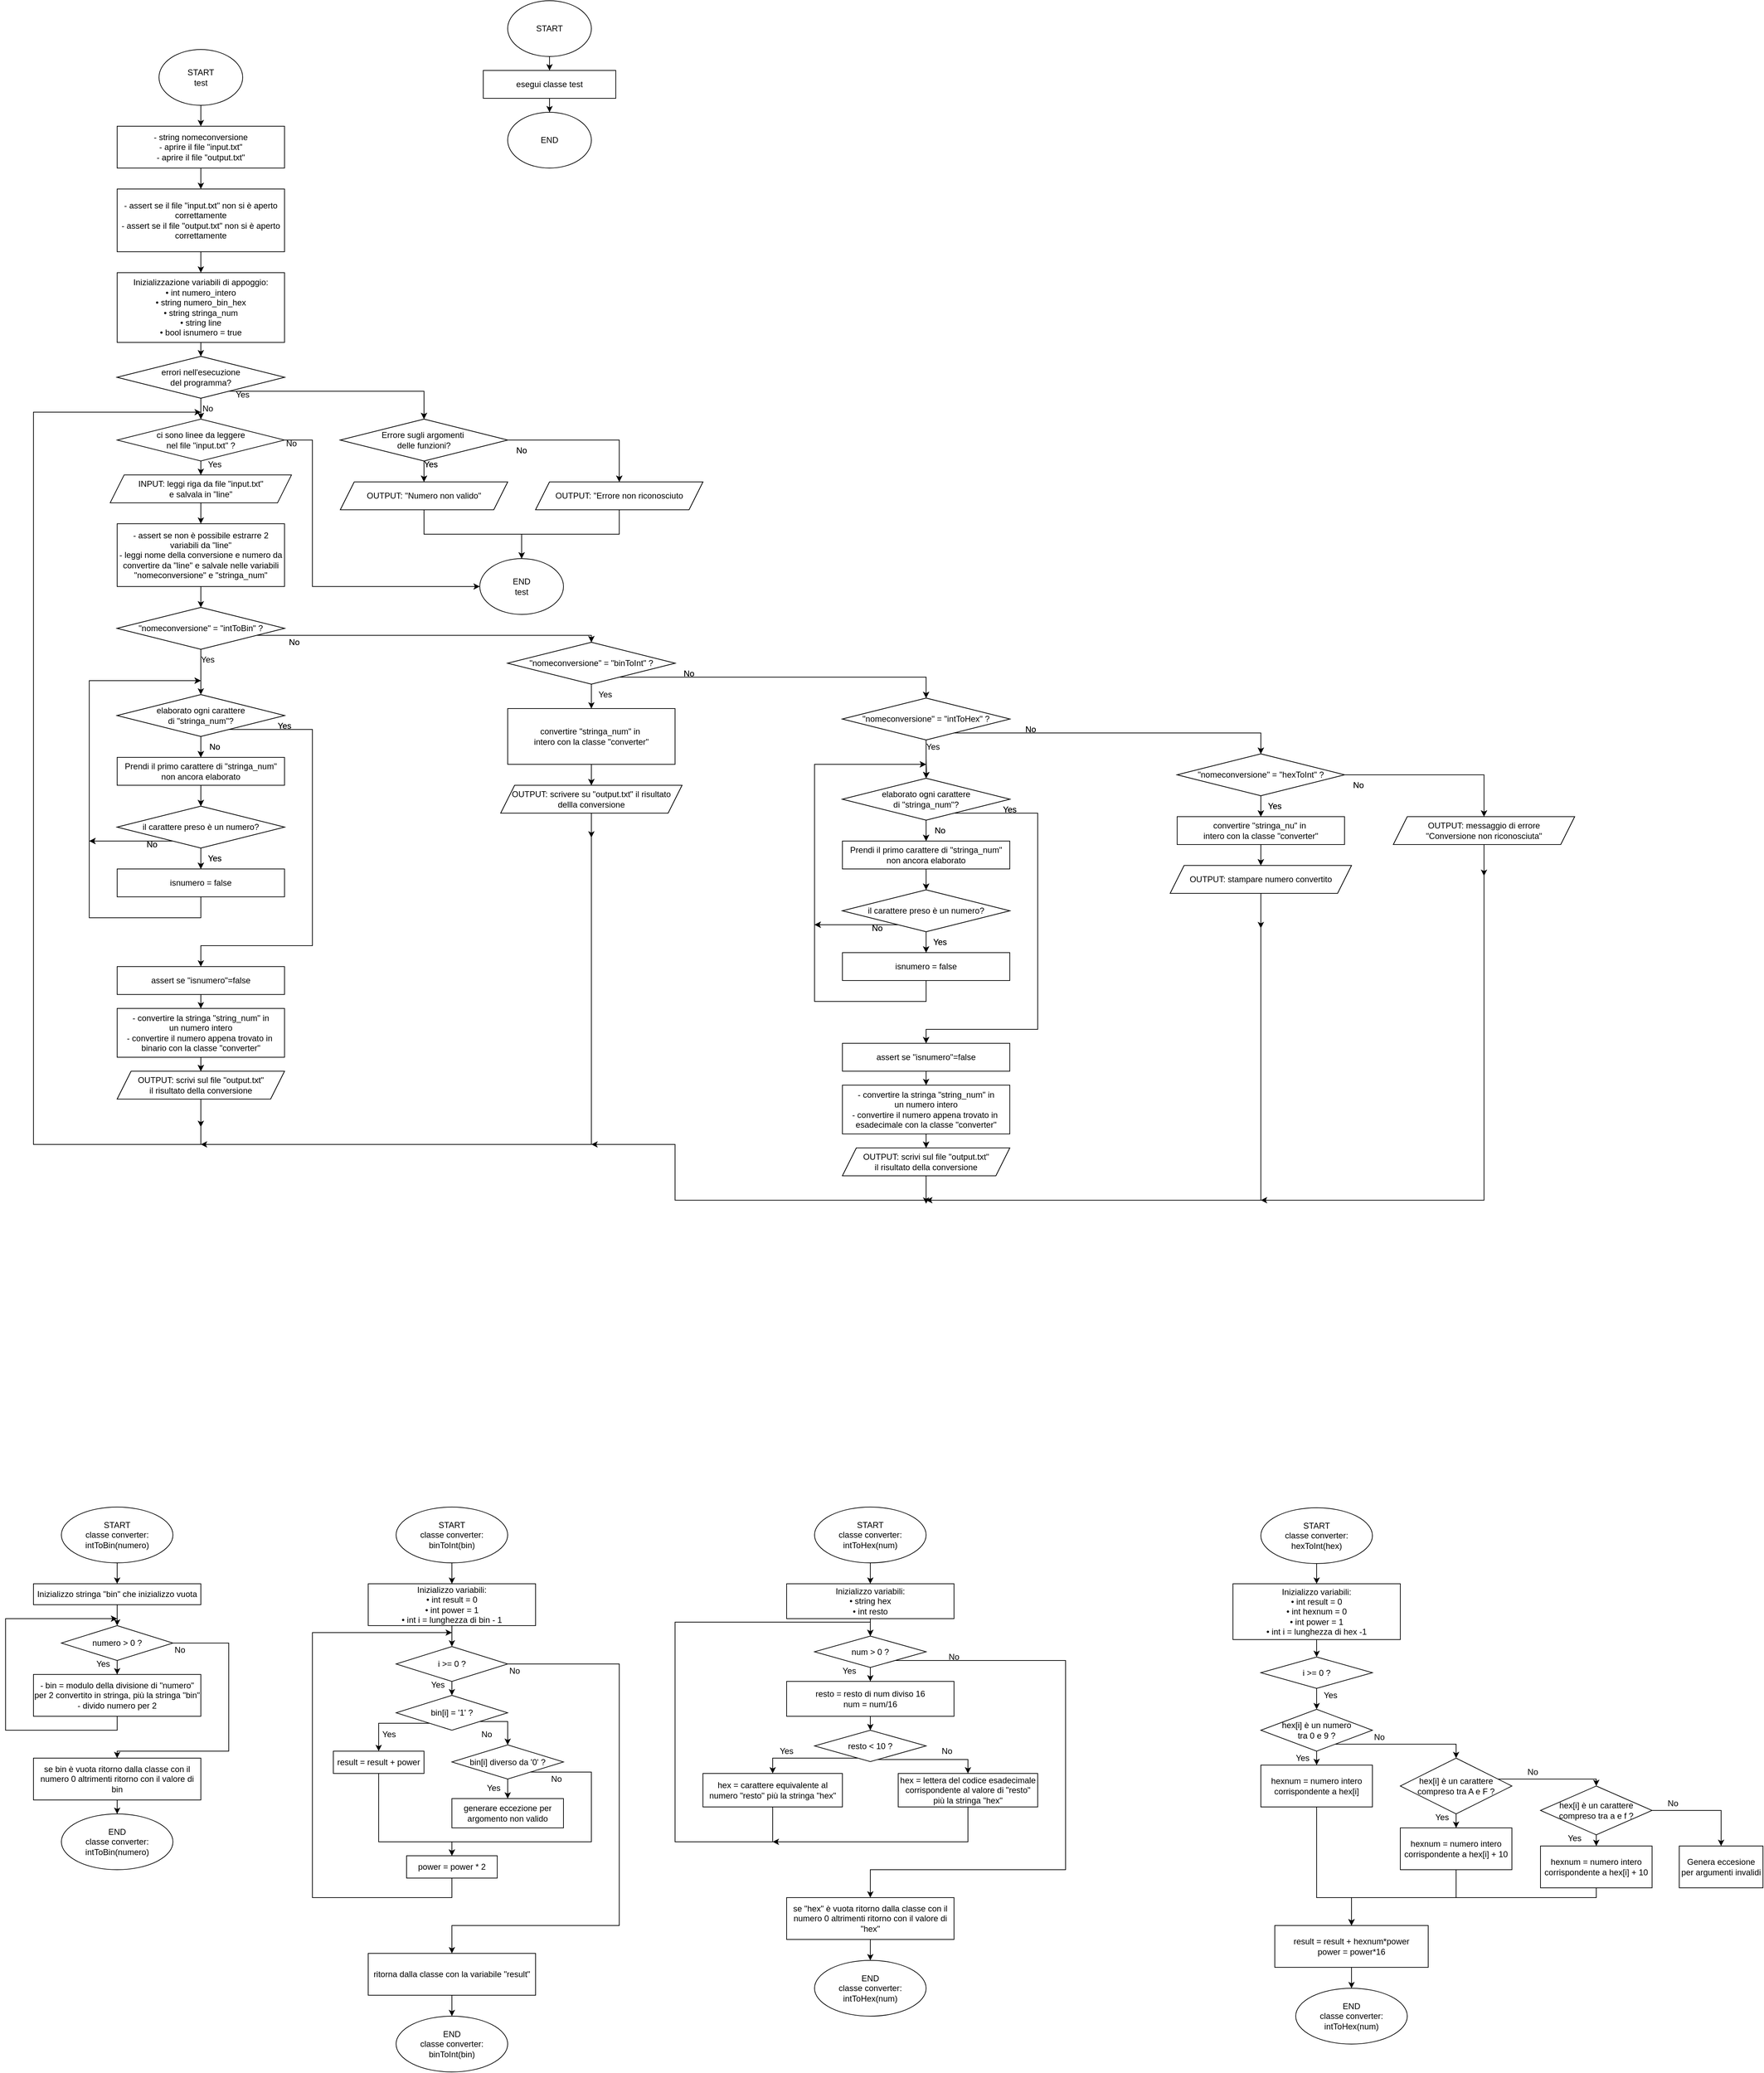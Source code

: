 <mxfile version="22.1.17" type="github">
  <diagram name="Pagina-1" id="eF213xQjT-rC7hFNeijE">
    <mxGraphModel dx="3030" dy="4649" grid="1" gridSize="10" guides="1" tooltips="1" connect="1" arrows="1" fold="1" page="1" pageScale="1" pageWidth="2336" pageHeight="1654" math="0" shadow="0">
      <root>
        <mxCell id="0" />
        <mxCell id="1" parent="0" />
        <mxCell id="XtYEPkmwCGEbiLJ1prTP-3" value="" style="edgeStyle=orthogonalEdgeStyle;rounded=0;orthogonalLoop=1;jettySize=auto;html=1;" edge="1" parent="1" source="XtYEPkmwCGEbiLJ1prTP-5">
          <mxGeometry relative="1" as="geometry">
            <mxPoint x="400.048" y="360" as="targetPoint" />
          </mxGeometry>
        </mxCell>
        <mxCell id="XtYEPkmwCGEbiLJ1prTP-4" style="edgeStyle=orthogonalEdgeStyle;rounded=0;orthogonalLoop=1;jettySize=auto;html=1;entryX=0.5;entryY=0;entryDx=0;entryDy=0;" edge="1" parent="1" source="XtYEPkmwCGEbiLJ1prTP-5" target="XtYEPkmwCGEbiLJ1prTP-11">
          <mxGeometry relative="1" as="geometry">
            <Array as="points">
              <mxPoint x="720" y="320" />
            </Array>
          </mxGeometry>
        </mxCell>
        <mxCell id="XtYEPkmwCGEbiLJ1prTP-5" value="Il programma nel main si &lt;br&gt;riesce ad eseguire?" style="rhombus;whiteSpace=wrap;html=1;" vertex="1" parent="1">
          <mxGeometry x="280" y="270" width="240" height="60" as="geometry" />
        </mxCell>
        <mxCell id="XtYEPkmwCGEbiLJ1prTP-9" value="" style="edgeStyle=orthogonalEdgeStyle;rounded=0;orthogonalLoop=1;jettySize=auto;html=1;" edge="1" parent="1" source="XtYEPkmwCGEbiLJ1prTP-11" target="XtYEPkmwCGEbiLJ1prTP-14">
          <mxGeometry relative="1" as="geometry" />
        </mxCell>
        <mxCell id="XtYEPkmwCGEbiLJ1prTP-10" style="edgeStyle=orthogonalEdgeStyle;rounded=0;orthogonalLoop=1;jettySize=auto;html=1;entryX=0.5;entryY=0;entryDx=0;entryDy=0;" edge="1" parent="1" source="XtYEPkmwCGEbiLJ1prTP-11" target="XtYEPkmwCGEbiLJ1prTP-16">
          <mxGeometry relative="1" as="geometry" />
        </mxCell>
        <mxCell id="XtYEPkmwCGEbiLJ1prTP-11" value="Errore sugli argomenti&amp;nbsp;&lt;br&gt;delle funzioni?" style="rhombus;whiteSpace=wrap;html=1;" vertex="1" parent="1">
          <mxGeometry x="600" y="360" width="240" height="60" as="geometry" />
        </mxCell>
        <mxCell id="XtYEPkmwCGEbiLJ1prTP-14" value="OUTPUT: &quot;Numero non valido&quot;" style="shape=parallelogram;perimeter=parallelogramPerimeter;whiteSpace=wrap;html=1;fixedSize=1;" vertex="1" parent="1">
          <mxGeometry x="600" y="450" width="240" height="40" as="geometry" />
        </mxCell>
        <mxCell id="XtYEPkmwCGEbiLJ1prTP-16" value="OUTPUT: &quot;Errore non riconosciuto" style="shape=parallelogram;perimeter=parallelogramPerimeter;whiteSpace=wrap;html=1;fixedSize=1;" vertex="1" parent="1">
          <mxGeometry x="880" y="450" width="240" height="40" as="geometry" />
        </mxCell>
        <mxCell id="XtYEPkmwCGEbiLJ1prTP-17" value="Yes" style="text;html=1;strokeColor=none;fillColor=none;align=center;verticalAlign=middle;whiteSpace=wrap;rounded=0;" vertex="1" parent="1">
          <mxGeometry x="700" y="410" width="60" height="30" as="geometry" />
        </mxCell>
        <mxCell id="XtYEPkmwCGEbiLJ1prTP-18" value="No" style="text;html=1;strokeColor=none;fillColor=none;align=center;verticalAlign=middle;whiteSpace=wrap;rounded=0;" vertex="1" parent="1">
          <mxGeometry x="830" y="390" width="60" height="30" as="geometry" />
        </mxCell>
        <mxCell id="XtYEPkmwCGEbiLJ1prTP-22" style="edgeStyle=orthogonalEdgeStyle;rounded=0;orthogonalLoop=1;jettySize=auto;html=1;entryX=0.5;entryY=0;entryDx=0;entryDy=0;" edge="1" parent="1" source="XtYEPkmwCGEbiLJ1prTP-23" target="XtYEPkmwCGEbiLJ1prTP-57">
          <mxGeometry relative="1" as="geometry">
            <Array as="points">
              <mxPoint x="960" y="670" />
            </Array>
          </mxGeometry>
        </mxCell>
        <mxCell id="XtYEPkmwCGEbiLJ1prTP-23" value="&quot;nomeconversione&quot; = &quot;intToBin&quot; ?" style="rhombus;whiteSpace=wrap;html=1;" vertex="1" parent="1">
          <mxGeometry x="280" y="630" width="240" height="60" as="geometry" />
        </mxCell>
        <mxCell id="XtYEPkmwCGEbiLJ1prTP-26" value="" style="edgeStyle=orthogonalEdgeStyle;rounded=0;orthogonalLoop=1;jettySize=auto;html=1;exitX=0.5;exitY=1;exitDx=0;exitDy=0;" edge="1" parent="1" source="XtYEPkmwCGEbiLJ1prTP-146" target="XtYEPkmwCGEbiLJ1prTP-32">
          <mxGeometry relative="1" as="geometry">
            <mxPoint x="413.97" y="710.0" as="sourcePoint" />
          </mxGeometry>
        </mxCell>
        <mxCell id="XtYEPkmwCGEbiLJ1prTP-30" style="edgeStyle=orthogonalEdgeStyle;rounded=0;orthogonalLoop=1;jettySize=auto;html=1;entryX=0.5;entryY=0;entryDx=0;entryDy=0;" edge="1" parent="1" source="XtYEPkmwCGEbiLJ1prTP-32" target="XtYEPkmwCGEbiLJ1prTP-34">
          <mxGeometry relative="1" as="geometry">
            <mxPoint x="400" y="835.0" as="targetPoint" />
          </mxGeometry>
        </mxCell>
        <mxCell id="XtYEPkmwCGEbiLJ1prTP-31" style="edgeStyle=orthogonalEdgeStyle;rounded=0;orthogonalLoop=1;jettySize=auto;html=1;entryX=0.5;entryY=0;entryDx=0;entryDy=0;" edge="1" parent="1" source="XtYEPkmwCGEbiLJ1prTP-32" target="XtYEPkmwCGEbiLJ1prTP-266">
          <mxGeometry relative="1" as="geometry">
            <Array as="points">
              <mxPoint x="560" y="805" />
              <mxPoint x="560" y="1115" />
              <mxPoint x="400" y="1115" />
            </Array>
            <mxPoint x="400.037" y="1135.009" as="targetPoint" />
          </mxGeometry>
        </mxCell>
        <mxCell id="XtYEPkmwCGEbiLJ1prTP-32" value="elaborato ogni carattere &lt;br&gt;di &quot;stringa_num&quot;?" style="rhombus;whiteSpace=wrap;html=1;" vertex="1" parent="1">
          <mxGeometry x="280" y="755" width="240" height="60" as="geometry" />
        </mxCell>
        <mxCell id="XtYEPkmwCGEbiLJ1prTP-33" style="edgeStyle=orthogonalEdgeStyle;rounded=0;orthogonalLoop=1;jettySize=auto;html=1;entryX=0.5;entryY=0;entryDx=0;entryDy=0;" edge="1" parent="1" source="XtYEPkmwCGEbiLJ1prTP-34" target="XtYEPkmwCGEbiLJ1prTP-38">
          <mxGeometry relative="1" as="geometry" />
        </mxCell>
        <mxCell id="XtYEPkmwCGEbiLJ1prTP-34" value="Prendi il primo carattere di &quot;stringa_num&quot;&lt;br&gt;non ancora elaborato" style="rounded=0;whiteSpace=wrap;html=1;" vertex="1" parent="1">
          <mxGeometry x="280" y="845" width="240" height="40" as="geometry" />
        </mxCell>
        <mxCell id="XtYEPkmwCGEbiLJ1prTP-35" value="No" style="text;html=1;strokeColor=none;fillColor=none;align=center;verticalAlign=middle;whiteSpace=wrap;rounded=0;" vertex="1" parent="1">
          <mxGeometry x="390" y="815" width="60" height="30" as="geometry" />
        </mxCell>
        <mxCell id="XtYEPkmwCGEbiLJ1prTP-36" value="" style="edgeStyle=orthogonalEdgeStyle;rounded=0;orthogonalLoop=1;jettySize=auto;html=1;" edge="1" parent="1" source="XtYEPkmwCGEbiLJ1prTP-38" target="XtYEPkmwCGEbiLJ1prTP-39">
          <mxGeometry relative="1" as="geometry" />
        </mxCell>
        <mxCell id="XtYEPkmwCGEbiLJ1prTP-37" style="edgeStyle=orthogonalEdgeStyle;rounded=0;orthogonalLoop=1;jettySize=auto;html=1;" edge="1" parent="1" source="XtYEPkmwCGEbiLJ1prTP-38">
          <mxGeometry relative="1" as="geometry">
            <mxPoint x="240" y="965" as="targetPoint" />
            <Array as="points">
              <mxPoint x="240" y="965" />
            </Array>
          </mxGeometry>
        </mxCell>
        <mxCell id="XtYEPkmwCGEbiLJ1prTP-38" value="il carattere preso è un numero?" style="rhombus;whiteSpace=wrap;html=1;" vertex="1" parent="1">
          <mxGeometry x="280" y="915" width="240" height="60" as="geometry" />
        </mxCell>
        <mxCell id="XtYEPkmwCGEbiLJ1prTP-39" value="isnumero = false" style="rounded=0;whiteSpace=wrap;html=1;" vertex="1" parent="1">
          <mxGeometry x="280" y="1005" width="240" height="40" as="geometry" />
        </mxCell>
        <mxCell id="XtYEPkmwCGEbiLJ1prTP-40" value="Yes" style="text;html=1;strokeColor=none;fillColor=none;align=center;verticalAlign=middle;whiteSpace=wrap;rounded=0;" vertex="1" parent="1">
          <mxGeometry x="390" y="975" width="60" height="30" as="geometry" />
        </mxCell>
        <mxCell id="XtYEPkmwCGEbiLJ1prTP-41" style="edgeStyle=orthogonalEdgeStyle;rounded=0;orthogonalLoop=1;jettySize=auto;html=1;" edge="1" parent="1" source="XtYEPkmwCGEbiLJ1prTP-39">
          <mxGeometry relative="1" as="geometry">
            <mxPoint x="400" y="735" as="targetPoint" />
            <Array as="points">
              <mxPoint x="400" y="1075" />
              <mxPoint x="240" y="1075" />
              <mxPoint x="240" y="735" />
            </Array>
          </mxGeometry>
        </mxCell>
        <mxCell id="XtYEPkmwCGEbiLJ1prTP-42" value="No" style="text;html=1;strokeColor=none;fillColor=none;align=center;verticalAlign=middle;whiteSpace=wrap;rounded=0;" vertex="1" parent="1">
          <mxGeometry x="300" y="955" width="60" height="30" as="geometry" />
        </mxCell>
        <mxCell id="XtYEPkmwCGEbiLJ1prTP-46" value="Yes" style="text;html=1;strokeColor=none;fillColor=none;align=center;verticalAlign=middle;whiteSpace=wrap;rounded=0;" vertex="1" parent="1">
          <mxGeometry x="490" y="785" width="60" height="30" as="geometry" />
        </mxCell>
        <mxCell id="XtYEPkmwCGEbiLJ1prTP-47" value="" style="edgeStyle=orthogonalEdgeStyle;rounded=0;orthogonalLoop=1;jettySize=auto;html=1;" edge="1" parent="1" source="XtYEPkmwCGEbiLJ1prTP-48" target="XtYEPkmwCGEbiLJ1prTP-50">
          <mxGeometry relative="1" as="geometry" />
        </mxCell>
        <mxCell id="XtYEPkmwCGEbiLJ1prTP-48" value="- convertire la stringa &quot;string_num&quot; in&lt;br&gt;un numero intero&lt;br&gt;- convertire il numero appena trovato in&amp;nbsp;&lt;br&gt;binario con la classe &quot;converter&quot;" style="rounded=0;whiteSpace=wrap;html=1;" vertex="1" parent="1">
          <mxGeometry x="280" y="1215" width="240" height="60" as="geometry" />
        </mxCell>
        <mxCell id="XtYEPkmwCGEbiLJ1prTP-49" style="edgeStyle=orthogonalEdgeStyle;rounded=0;orthogonalLoop=1;jettySize=auto;html=1;entryX=0.5;entryY=0;entryDx=0;entryDy=0;" edge="1" parent="1" source="XtYEPkmwCGEbiLJ1prTP-50">
          <mxGeometry relative="1" as="geometry">
            <mxPoint x="400" y="1375" as="targetPoint" />
          </mxGeometry>
        </mxCell>
        <mxCell id="XtYEPkmwCGEbiLJ1prTP-50" value="OUTPUT: stampa il numero convertito&lt;br&gt;in binario" style="shape=parallelogram;perimeter=parallelogramPerimeter;whiteSpace=wrap;html=1;fixedSize=1;" vertex="1" parent="1">
          <mxGeometry x="280" y="1295" width="240" height="40" as="geometry" />
        </mxCell>
        <mxCell id="XtYEPkmwCGEbiLJ1prTP-56" style="edgeStyle=orthogonalEdgeStyle;rounded=0;orthogonalLoop=1;jettySize=auto;html=1;entryX=0.5;entryY=0;entryDx=0;entryDy=0;" edge="1" parent="1" source="XtYEPkmwCGEbiLJ1prTP-57" target="XtYEPkmwCGEbiLJ1prTP-70">
          <mxGeometry relative="1" as="geometry">
            <Array as="points">
              <mxPoint x="1440" y="730" />
            </Array>
          </mxGeometry>
        </mxCell>
        <mxCell id="XtYEPkmwCGEbiLJ1prTP-57" value="&quot;nomeconversione&quot; = &quot;binToInt&quot; ?" style="rhombus;whiteSpace=wrap;html=1;" vertex="1" parent="1">
          <mxGeometry x="840" y="680" width="240" height="60" as="geometry" />
        </mxCell>
        <mxCell id="XtYEPkmwCGEbiLJ1prTP-58" value="No" style="text;html=1;strokeColor=none;fillColor=none;align=center;verticalAlign=middle;whiteSpace=wrap;rounded=0;" vertex="1" parent="1">
          <mxGeometry x="504" y="665" width="60" height="30" as="geometry" />
        </mxCell>
        <mxCell id="XtYEPkmwCGEbiLJ1prTP-63" value="" style="edgeStyle=orthogonalEdgeStyle;rounded=0;orthogonalLoop=1;jettySize=auto;html=1;" edge="1" parent="1" source="XtYEPkmwCGEbiLJ1prTP-64" target="XtYEPkmwCGEbiLJ1prTP-66">
          <mxGeometry relative="1" as="geometry" />
        </mxCell>
        <mxCell id="XtYEPkmwCGEbiLJ1prTP-64" value="convertire &quot;numero_bin_hex&quot; in&amp;nbsp;&lt;br style=&quot;border-color: var(--border-color);&quot;&gt;intero con la classe &quot;converter&quot;" style="rounded=0;whiteSpace=wrap;html=1;" vertex="1" parent="1">
          <mxGeometry x="840" y="815" width="240" height="40" as="geometry" />
        </mxCell>
        <mxCell id="XtYEPkmwCGEbiLJ1prTP-65" value="" style="edgeStyle=orthogonalEdgeStyle;rounded=0;orthogonalLoop=1;jettySize=auto;html=1;" edge="1" parent="1" source="XtYEPkmwCGEbiLJ1prTP-66">
          <mxGeometry relative="1" as="geometry">
            <mxPoint x="960.0" y="960" as="targetPoint" />
          </mxGeometry>
        </mxCell>
        <mxCell id="XtYEPkmwCGEbiLJ1prTP-66" value="OUTPUT: stampare numero convertito" style="shape=parallelogram;perimeter=parallelogramPerimeter;whiteSpace=wrap;html=1;fixedSize=1;" vertex="1" parent="1">
          <mxGeometry x="830" y="885" width="260" height="40" as="geometry" />
        </mxCell>
        <mxCell id="XtYEPkmwCGEbiLJ1prTP-67" value="Yes" style="text;html=1;strokeColor=none;fillColor=none;align=center;verticalAlign=middle;whiteSpace=wrap;rounded=0;" vertex="1" parent="1">
          <mxGeometry x="950" y="740" width="60" height="30" as="geometry" />
        </mxCell>
        <mxCell id="XtYEPkmwCGEbiLJ1prTP-69" style="edgeStyle=orthogonalEdgeStyle;rounded=0;orthogonalLoop=1;jettySize=auto;html=1;entryX=0.5;entryY=0;entryDx=0;entryDy=0;" edge="1" parent="1" source="XtYEPkmwCGEbiLJ1prTP-70" target="XtYEPkmwCGEbiLJ1prTP-73">
          <mxGeometry relative="1" as="geometry">
            <Array as="points">
              <mxPoint x="1920" y="810" />
            </Array>
          </mxGeometry>
        </mxCell>
        <mxCell id="XtYEPkmwCGEbiLJ1prTP-70" value="&quot;nomeconversione&quot; = &quot;intToHex&quot; ?" style="rhombus;whiteSpace=wrap;html=1;" vertex="1" parent="1">
          <mxGeometry x="1320" y="760" width="240" height="60" as="geometry" />
        </mxCell>
        <mxCell id="XtYEPkmwCGEbiLJ1prTP-71" style="edgeStyle=orthogonalEdgeStyle;rounded=0;orthogonalLoop=1;jettySize=auto;html=1;entryX=0.5;entryY=0;entryDx=0;entryDy=0;" edge="1" parent="1" source="XtYEPkmwCGEbiLJ1prTP-73">
          <mxGeometry relative="1" as="geometry">
            <mxPoint x="1920" y="930" as="targetPoint" />
          </mxGeometry>
        </mxCell>
        <mxCell id="XtYEPkmwCGEbiLJ1prTP-72" style="edgeStyle=orthogonalEdgeStyle;rounded=0;orthogonalLoop=1;jettySize=auto;html=1;entryX=0.5;entryY=0;entryDx=0;entryDy=0;" edge="1" parent="1" source="XtYEPkmwCGEbiLJ1prTP-73" target="XtYEPkmwCGEbiLJ1prTP-116">
          <mxGeometry relative="1" as="geometry" />
        </mxCell>
        <mxCell id="XtYEPkmwCGEbiLJ1prTP-73" value="&quot;nomeconversione&quot; = &quot;hexToInt&quot; ?" style="rhombus;whiteSpace=wrap;html=1;" vertex="1" parent="1">
          <mxGeometry x="1800" y="840" width="240" height="60" as="geometry" />
        </mxCell>
        <mxCell id="XtYEPkmwCGEbiLJ1prTP-78" value="" style="edgeStyle=orthogonalEdgeStyle;rounded=0;orthogonalLoop=1;jettySize=auto;html=1;" edge="1" parent="1" source="XtYEPkmwCGEbiLJ1prTP-79" target="XtYEPkmwCGEbiLJ1prTP-81">
          <mxGeometry relative="1" as="geometry" />
        </mxCell>
        <mxCell id="XtYEPkmwCGEbiLJ1prTP-79" value="convertire &quot;numero_bin_hex&quot; in&amp;nbsp;&lt;br style=&quot;border-color: var(--border-color);&quot;&gt;intero con la classe &quot;converter&quot;" style="rounded=0;whiteSpace=wrap;html=1;" vertex="1" parent="1">
          <mxGeometry x="1800" y="930" width="240" height="40" as="geometry" />
        </mxCell>
        <mxCell id="XtYEPkmwCGEbiLJ1prTP-80" style="edgeStyle=orthogonalEdgeStyle;rounded=0;orthogonalLoop=1;jettySize=auto;html=1;entryX=0.5;entryY=0;entryDx=0;entryDy=0;" edge="1" parent="1" source="XtYEPkmwCGEbiLJ1prTP-81">
          <mxGeometry relative="1" as="geometry">
            <mxPoint x="1920" y="1090.0" as="targetPoint" />
          </mxGeometry>
        </mxCell>
        <mxCell id="XtYEPkmwCGEbiLJ1prTP-81" value="OUTPUT: stampare numero convertito" style="shape=parallelogram;perimeter=parallelogramPerimeter;whiteSpace=wrap;html=1;fixedSize=1;" vertex="1" parent="1">
          <mxGeometry x="1790" y="1000" width="260" height="40" as="geometry" />
        </mxCell>
        <mxCell id="XtYEPkmwCGEbiLJ1prTP-82" value="Yes" style="text;html=1;strokeColor=none;fillColor=none;align=center;verticalAlign=middle;whiteSpace=wrap;rounded=0;" vertex="1" parent="1">
          <mxGeometry x="1910" y="900" width="60" height="30" as="geometry" />
        </mxCell>
        <mxCell id="XtYEPkmwCGEbiLJ1prTP-83" value="No" style="text;html=1;strokeColor=none;fillColor=none;align=center;verticalAlign=middle;whiteSpace=wrap;rounded=0;" vertex="1" parent="1">
          <mxGeometry x="1070" y="710" width="60" height="30" as="geometry" />
        </mxCell>
        <mxCell id="XtYEPkmwCGEbiLJ1prTP-86" value="" style="edgeStyle=orthogonalEdgeStyle;rounded=0;orthogonalLoop=1;jettySize=auto;html=1;" edge="1" parent="1" target="XtYEPkmwCGEbiLJ1prTP-90">
          <mxGeometry relative="1" as="geometry">
            <mxPoint x="1439.957" y="845" as="sourcePoint" />
          </mxGeometry>
        </mxCell>
        <mxCell id="XtYEPkmwCGEbiLJ1prTP-88" style="edgeStyle=orthogonalEdgeStyle;rounded=0;orthogonalLoop=1;jettySize=auto;html=1;entryX=0.5;entryY=0;entryDx=0;entryDy=0;" edge="1" parent="1" source="XtYEPkmwCGEbiLJ1prTP-90" target="XtYEPkmwCGEbiLJ1prTP-92">
          <mxGeometry relative="1" as="geometry">
            <mxPoint x="1440" y="955.0" as="targetPoint" />
          </mxGeometry>
        </mxCell>
        <mxCell id="XtYEPkmwCGEbiLJ1prTP-89" style="edgeStyle=orthogonalEdgeStyle;rounded=0;orthogonalLoop=1;jettySize=auto;html=1;" edge="1" parent="1" source="XtYEPkmwCGEbiLJ1prTP-90">
          <mxGeometry relative="1" as="geometry">
            <Array as="points">
              <mxPoint x="1600" y="925" />
              <mxPoint x="1600" y="1235" />
              <mxPoint x="1440" y="1235" />
            </Array>
            <mxPoint x="1440" y="1255" as="targetPoint" />
          </mxGeometry>
        </mxCell>
        <mxCell id="XtYEPkmwCGEbiLJ1prTP-90" value="elaborato ogni carattere &lt;br&gt;di &quot;stringa_num&quot;?" style="rhombus;whiteSpace=wrap;html=1;" vertex="1" parent="1">
          <mxGeometry x="1320" y="875" width="240" height="60" as="geometry" />
        </mxCell>
        <mxCell id="XtYEPkmwCGEbiLJ1prTP-91" style="edgeStyle=orthogonalEdgeStyle;rounded=0;orthogonalLoop=1;jettySize=auto;html=1;entryX=0.5;entryY=0;entryDx=0;entryDy=0;" edge="1" parent="1" source="XtYEPkmwCGEbiLJ1prTP-92" target="XtYEPkmwCGEbiLJ1prTP-96">
          <mxGeometry relative="1" as="geometry" />
        </mxCell>
        <mxCell id="XtYEPkmwCGEbiLJ1prTP-92" value="Prendi il primo carattere di &quot;stringa_num&quot;&lt;br&gt;non ancora elaborato" style="rounded=0;whiteSpace=wrap;html=1;" vertex="1" parent="1">
          <mxGeometry x="1320" y="965" width="240" height="40" as="geometry" />
        </mxCell>
        <mxCell id="XtYEPkmwCGEbiLJ1prTP-93" value="No" style="text;html=1;strokeColor=none;fillColor=none;align=center;verticalAlign=middle;whiteSpace=wrap;rounded=0;" vertex="1" parent="1">
          <mxGeometry x="1430" y="935" width="60" height="30" as="geometry" />
        </mxCell>
        <mxCell id="XtYEPkmwCGEbiLJ1prTP-94" value="" style="edgeStyle=orthogonalEdgeStyle;rounded=0;orthogonalLoop=1;jettySize=auto;html=1;" edge="1" parent="1" source="XtYEPkmwCGEbiLJ1prTP-96" target="XtYEPkmwCGEbiLJ1prTP-97">
          <mxGeometry relative="1" as="geometry" />
        </mxCell>
        <mxCell id="XtYEPkmwCGEbiLJ1prTP-95" style="edgeStyle=orthogonalEdgeStyle;rounded=0;orthogonalLoop=1;jettySize=auto;html=1;" edge="1" parent="1" source="XtYEPkmwCGEbiLJ1prTP-96">
          <mxGeometry relative="1" as="geometry">
            <mxPoint x="1280" y="1085" as="targetPoint" />
            <Array as="points">
              <mxPoint x="1280" y="1085" />
            </Array>
          </mxGeometry>
        </mxCell>
        <mxCell id="XtYEPkmwCGEbiLJ1prTP-96" value="il carattere preso è un numero?" style="rhombus;whiteSpace=wrap;html=1;" vertex="1" parent="1">
          <mxGeometry x="1320" y="1035" width="240" height="60" as="geometry" />
        </mxCell>
        <mxCell id="XtYEPkmwCGEbiLJ1prTP-97" value="isnumero = false" style="rounded=0;whiteSpace=wrap;html=1;" vertex="1" parent="1">
          <mxGeometry x="1320" y="1125" width="240" height="40" as="geometry" />
        </mxCell>
        <mxCell id="XtYEPkmwCGEbiLJ1prTP-98" value="Yes" style="text;html=1;strokeColor=none;fillColor=none;align=center;verticalAlign=middle;whiteSpace=wrap;rounded=0;" vertex="1" parent="1">
          <mxGeometry x="1430" y="1095" width="60" height="30" as="geometry" />
        </mxCell>
        <mxCell id="XtYEPkmwCGEbiLJ1prTP-99" style="edgeStyle=orthogonalEdgeStyle;rounded=0;orthogonalLoop=1;jettySize=auto;html=1;" edge="1" parent="1" source="XtYEPkmwCGEbiLJ1prTP-97">
          <mxGeometry relative="1" as="geometry">
            <mxPoint x="1440" y="855" as="targetPoint" />
            <Array as="points">
              <mxPoint x="1440" y="1195" />
              <mxPoint x="1280" y="1195" />
              <mxPoint x="1280" y="855" />
            </Array>
          </mxGeometry>
        </mxCell>
        <mxCell id="XtYEPkmwCGEbiLJ1prTP-100" value="No" style="text;html=1;strokeColor=none;fillColor=none;align=center;verticalAlign=middle;whiteSpace=wrap;rounded=0;" vertex="1" parent="1">
          <mxGeometry x="1340" y="1075" width="60" height="30" as="geometry" />
        </mxCell>
        <mxCell id="XtYEPkmwCGEbiLJ1prTP-104" value="Yes" style="text;html=1;strokeColor=none;fillColor=none;align=center;verticalAlign=middle;whiteSpace=wrap;rounded=0;" vertex="1" parent="1">
          <mxGeometry x="1530" y="905" width="60" height="30" as="geometry" />
        </mxCell>
        <mxCell id="XtYEPkmwCGEbiLJ1prTP-113" value="Yes" style="text;html=1;strokeColor=none;fillColor=none;align=center;verticalAlign=middle;whiteSpace=wrap;rounded=0;" vertex="1" parent="1">
          <mxGeometry x="1420" y="815" width="60" height="30" as="geometry" />
        </mxCell>
        <mxCell id="XtYEPkmwCGEbiLJ1prTP-114" value="No" style="text;html=1;strokeColor=none;fillColor=none;align=center;verticalAlign=middle;whiteSpace=wrap;rounded=0;" vertex="1" parent="1">
          <mxGeometry x="1560" y="790" width="60" height="30" as="geometry" />
        </mxCell>
        <mxCell id="XtYEPkmwCGEbiLJ1prTP-115" value="" style="edgeStyle=orthogonalEdgeStyle;rounded=0;orthogonalLoop=1;jettySize=auto;html=1;" edge="1" parent="1" source="XtYEPkmwCGEbiLJ1prTP-116">
          <mxGeometry relative="1" as="geometry">
            <mxPoint x="2240" y="1015" as="targetPoint" />
          </mxGeometry>
        </mxCell>
        <mxCell id="XtYEPkmwCGEbiLJ1prTP-116" value="OUTPUT: messaggio di errore&lt;br&gt;&quot;Conversione non riconosciuta&quot;" style="shape=parallelogram;perimeter=parallelogramPerimeter;whiteSpace=wrap;html=1;fixedSize=1;" vertex="1" parent="1">
          <mxGeometry x="2110" y="930" width="260" height="40" as="geometry" />
        </mxCell>
        <mxCell id="XtYEPkmwCGEbiLJ1prTP-117" value="No" style="text;html=1;strokeColor=none;fillColor=none;align=center;verticalAlign=middle;whiteSpace=wrap;rounded=0;" vertex="1" parent="1">
          <mxGeometry x="2030" y="870" width="60" height="30" as="geometry" />
        </mxCell>
        <mxCell id="XtYEPkmwCGEbiLJ1prTP-263" style="edgeStyle=orthogonalEdgeStyle;rounded=0;orthogonalLoop=1;jettySize=auto;html=1;entryX=0.5;entryY=0;entryDx=0;entryDy=0;" edge="1" parent="1" source="XtYEPkmwCGEbiLJ1prTP-125" target="XtYEPkmwCGEbiLJ1prTP-261">
          <mxGeometry relative="1" as="geometry" />
        </mxCell>
        <mxCell id="XtYEPkmwCGEbiLJ1prTP-125" value="START&lt;br&gt;test" style="ellipse;whiteSpace=wrap;html=1;" vertex="1" parent="1">
          <mxGeometry x="340" y="-170" width="120" height="80" as="geometry" />
        </mxCell>
        <mxCell id="XtYEPkmwCGEbiLJ1prTP-126" value="" style="edgeStyle=orthogonalEdgeStyle;rounded=0;orthogonalLoop=1;jettySize=auto;html=1;" edge="1" parent="1" source="XtYEPkmwCGEbiLJ1prTP-128">
          <mxGeometry relative="1" as="geometry">
            <mxPoint x="400.048" y="360" as="targetPoint" />
          </mxGeometry>
        </mxCell>
        <mxCell id="XtYEPkmwCGEbiLJ1prTP-127" style="edgeStyle=orthogonalEdgeStyle;rounded=0;orthogonalLoop=1;jettySize=auto;html=1;entryX=0.5;entryY=0;entryDx=0;entryDy=0;" edge="1" parent="1" source="XtYEPkmwCGEbiLJ1prTP-128" target="XtYEPkmwCGEbiLJ1prTP-134">
          <mxGeometry relative="1" as="geometry">
            <Array as="points">
              <mxPoint x="720" y="320" />
            </Array>
          </mxGeometry>
        </mxCell>
        <mxCell id="XtYEPkmwCGEbiLJ1prTP-128" value="errori nell&#39;esecuzione &lt;br&gt;del programma?" style="rhombus;whiteSpace=wrap;html=1;" vertex="1" parent="1">
          <mxGeometry x="280" y="270" width="240" height="60" as="geometry" />
        </mxCell>
        <mxCell id="XtYEPkmwCGEbiLJ1prTP-131" value="Yes" style="text;html=1;strokeColor=none;fillColor=none;align=center;verticalAlign=middle;whiteSpace=wrap;rounded=0;" vertex="1" parent="1">
          <mxGeometry x="430" y="310" width="60" height="30" as="geometry" />
        </mxCell>
        <mxCell id="XtYEPkmwCGEbiLJ1prTP-132" value="" style="edgeStyle=orthogonalEdgeStyle;rounded=0;orthogonalLoop=1;jettySize=auto;html=1;" edge="1" parent="1" source="XtYEPkmwCGEbiLJ1prTP-134" target="XtYEPkmwCGEbiLJ1prTP-137">
          <mxGeometry relative="1" as="geometry" />
        </mxCell>
        <mxCell id="XtYEPkmwCGEbiLJ1prTP-133" style="edgeStyle=orthogonalEdgeStyle;rounded=0;orthogonalLoop=1;jettySize=auto;html=1;entryX=0.5;entryY=0;entryDx=0;entryDy=0;" edge="1" parent="1" source="XtYEPkmwCGEbiLJ1prTP-134" target="XtYEPkmwCGEbiLJ1prTP-139">
          <mxGeometry relative="1" as="geometry" />
        </mxCell>
        <mxCell id="XtYEPkmwCGEbiLJ1prTP-134" value="Errore sugli argomenti&amp;nbsp;&lt;br&gt;delle funzioni?" style="rhombus;whiteSpace=wrap;html=1;" vertex="1" parent="1">
          <mxGeometry x="600" y="360" width="240" height="60" as="geometry" />
        </mxCell>
        <mxCell id="XtYEPkmwCGEbiLJ1prTP-135" value="No" style="text;html=1;strokeColor=none;fillColor=none;align=center;verticalAlign=middle;whiteSpace=wrap;rounded=0;" vertex="1" parent="1">
          <mxGeometry x="380" y="330" width="60" height="30" as="geometry" />
        </mxCell>
        <mxCell id="XtYEPkmwCGEbiLJ1prTP-136" style="edgeStyle=orthogonalEdgeStyle;rounded=0;orthogonalLoop=1;jettySize=auto;html=1;entryX=0.5;entryY=0;entryDx=0;entryDy=0;" edge="1" parent="1" source="XtYEPkmwCGEbiLJ1prTP-137" target="XtYEPkmwCGEbiLJ1prTP-241">
          <mxGeometry relative="1" as="geometry" />
        </mxCell>
        <mxCell id="XtYEPkmwCGEbiLJ1prTP-137" value="OUTPUT: &quot;Numero non valido&quot;" style="shape=parallelogram;perimeter=parallelogramPerimeter;whiteSpace=wrap;html=1;fixedSize=1;" vertex="1" parent="1">
          <mxGeometry x="600" y="450" width="240" height="40" as="geometry" />
        </mxCell>
        <mxCell id="XtYEPkmwCGEbiLJ1prTP-138" style="edgeStyle=orthogonalEdgeStyle;rounded=0;orthogonalLoop=1;jettySize=auto;html=1;entryX=0.5;entryY=0;entryDx=0;entryDy=0;" edge="1" parent="1" source="XtYEPkmwCGEbiLJ1prTP-139" target="XtYEPkmwCGEbiLJ1prTP-241">
          <mxGeometry relative="1" as="geometry" />
        </mxCell>
        <mxCell id="XtYEPkmwCGEbiLJ1prTP-139" value="OUTPUT: &quot;Errore non riconosciuto" style="shape=parallelogram;perimeter=parallelogramPerimeter;whiteSpace=wrap;html=1;fixedSize=1;" vertex="1" parent="1">
          <mxGeometry x="880" y="450" width="240" height="40" as="geometry" />
        </mxCell>
        <mxCell id="XtYEPkmwCGEbiLJ1prTP-140" value="Yes" style="text;html=1;strokeColor=none;fillColor=none;align=center;verticalAlign=middle;whiteSpace=wrap;rounded=0;" vertex="1" parent="1">
          <mxGeometry x="700" y="410" width="60" height="30" as="geometry" />
        </mxCell>
        <mxCell id="XtYEPkmwCGEbiLJ1prTP-141" value="No" style="text;html=1;strokeColor=none;fillColor=none;align=center;verticalAlign=middle;whiteSpace=wrap;rounded=0;" vertex="1" parent="1">
          <mxGeometry x="830" y="390" width="60" height="30" as="geometry" />
        </mxCell>
        <mxCell id="XtYEPkmwCGEbiLJ1prTP-254" style="edgeStyle=orthogonalEdgeStyle;rounded=0;orthogonalLoop=1;jettySize=auto;html=1;entryX=0.5;entryY=0;entryDx=0;entryDy=0;" edge="1" parent="1" source="XtYEPkmwCGEbiLJ1prTP-144" target="XtYEPkmwCGEbiLJ1prTP-252">
          <mxGeometry relative="1" as="geometry" />
        </mxCell>
        <mxCell id="XtYEPkmwCGEbiLJ1prTP-144" value="INPUT: leggi riga da file &quot;input.txt&quot; &lt;br&gt;e salvala in &quot;line&quot;" style="shape=parallelogram;perimeter=parallelogramPerimeter;whiteSpace=wrap;html=1;fixedSize=1;" vertex="1" parent="1">
          <mxGeometry x="270" y="440" width="260" height="40" as="geometry" />
        </mxCell>
        <mxCell id="XtYEPkmwCGEbiLJ1prTP-145" style="edgeStyle=orthogonalEdgeStyle;rounded=0;orthogonalLoop=1;jettySize=auto;html=1;entryX=0.5;entryY=0;entryDx=0;entryDy=0;" edge="1" parent="1" source="XtYEPkmwCGEbiLJ1prTP-146" target="XtYEPkmwCGEbiLJ1prTP-180">
          <mxGeometry relative="1" as="geometry">
            <Array as="points">
              <mxPoint x="960" y="670" />
            </Array>
          </mxGeometry>
        </mxCell>
        <mxCell id="XtYEPkmwCGEbiLJ1prTP-146" value="&quot;nomeconversione&quot; = &quot;intToBin&quot; ?" style="rhombus;whiteSpace=wrap;html=1;" vertex="1" parent="1">
          <mxGeometry x="280" y="630" width="240" height="60" as="geometry" />
        </mxCell>
        <mxCell id="XtYEPkmwCGEbiLJ1prTP-152" value="Yes" style="text;html=1;strokeColor=none;fillColor=none;align=center;verticalAlign=middle;whiteSpace=wrap;rounded=0;" vertex="1" parent="1">
          <mxGeometry x="380" y="690" width="60" height="30" as="geometry" />
        </mxCell>
        <mxCell id="XtYEPkmwCGEbiLJ1prTP-153" style="edgeStyle=orthogonalEdgeStyle;rounded=0;orthogonalLoop=1;jettySize=auto;html=1;entryX=0.5;entryY=0;entryDx=0;entryDy=0;" edge="1" parent="1" source="XtYEPkmwCGEbiLJ1prTP-155" target="XtYEPkmwCGEbiLJ1prTP-157">
          <mxGeometry relative="1" as="geometry">
            <mxPoint x="400" y="835.0" as="targetPoint" />
          </mxGeometry>
        </mxCell>
        <mxCell id="XtYEPkmwCGEbiLJ1prTP-155" value="elaborato ogni carattere &lt;br&gt;di &quot;stringa_num&quot;?" style="rhombus;whiteSpace=wrap;html=1;" vertex="1" parent="1">
          <mxGeometry x="280" y="755" width="240" height="60" as="geometry" />
        </mxCell>
        <mxCell id="XtYEPkmwCGEbiLJ1prTP-156" style="edgeStyle=orthogonalEdgeStyle;rounded=0;orthogonalLoop=1;jettySize=auto;html=1;entryX=0.5;entryY=0;entryDx=0;entryDy=0;" edge="1" parent="1" source="XtYEPkmwCGEbiLJ1prTP-157" target="XtYEPkmwCGEbiLJ1prTP-161">
          <mxGeometry relative="1" as="geometry" />
        </mxCell>
        <mxCell id="XtYEPkmwCGEbiLJ1prTP-157" value="Prendi il primo carattere di &quot;stringa_num&quot;&lt;br&gt;non ancora elaborato" style="rounded=0;whiteSpace=wrap;html=1;" vertex="1" parent="1">
          <mxGeometry x="280" y="845" width="240" height="40" as="geometry" />
        </mxCell>
        <mxCell id="XtYEPkmwCGEbiLJ1prTP-158" value="No" style="text;html=1;strokeColor=none;fillColor=none;align=center;verticalAlign=middle;whiteSpace=wrap;rounded=0;" vertex="1" parent="1">
          <mxGeometry x="390" y="815" width="60" height="30" as="geometry" />
        </mxCell>
        <mxCell id="XtYEPkmwCGEbiLJ1prTP-159" value="" style="edgeStyle=orthogonalEdgeStyle;rounded=0;orthogonalLoop=1;jettySize=auto;html=1;" edge="1" parent="1" source="XtYEPkmwCGEbiLJ1prTP-161" target="XtYEPkmwCGEbiLJ1prTP-162">
          <mxGeometry relative="1" as="geometry" />
        </mxCell>
        <mxCell id="XtYEPkmwCGEbiLJ1prTP-160" style="edgeStyle=orthogonalEdgeStyle;rounded=0;orthogonalLoop=1;jettySize=auto;html=1;" edge="1" parent="1" source="XtYEPkmwCGEbiLJ1prTP-161">
          <mxGeometry relative="1" as="geometry">
            <mxPoint x="240" y="965" as="targetPoint" />
            <Array as="points">
              <mxPoint x="240" y="965" />
            </Array>
          </mxGeometry>
        </mxCell>
        <mxCell id="XtYEPkmwCGEbiLJ1prTP-161" value="il carattere preso è un numero?" style="rhombus;whiteSpace=wrap;html=1;" vertex="1" parent="1">
          <mxGeometry x="280" y="915" width="240" height="60" as="geometry" />
        </mxCell>
        <mxCell id="XtYEPkmwCGEbiLJ1prTP-162" value="isnumero = false" style="rounded=0;whiteSpace=wrap;html=1;" vertex="1" parent="1">
          <mxGeometry x="280" y="1005" width="240" height="40" as="geometry" />
        </mxCell>
        <mxCell id="XtYEPkmwCGEbiLJ1prTP-163" value="Yes" style="text;html=1;strokeColor=none;fillColor=none;align=center;verticalAlign=middle;whiteSpace=wrap;rounded=0;" vertex="1" parent="1">
          <mxGeometry x="390" y="975" width="60" height="30" as="geometry" />
        </mxCell>
        <mxCell id="XtYEPkmwCGEbiLJ1prTP-164" style="edgeStyle=orthogonalEdgeStyle;rounded=0;orthogonalLoop=1;jettySize=auto;html=1;" edge="1" parent="1" source="XtYEPkmwCGEbiLJ1prTP-162">
          <mxGeometry relative="1" as="geometry">
            <mxPoint x="400" y="735" as="targetPoint" />
            <Array as="points">
              <mxPoint x="400" y="1075" />
              <mxPoint x="240" y="1075" />
              <mxPoint x="240" y="735" />
            </Array>
          </mxGeometry>
        </mxCell>
        <mxCell id="XtYEPkmwCGEbiLJ1prTP-165" value="No" style="text;html=1;strokeColor=none;fillColor=none;align=center;verticalAlign=middle;whiteSpace=wrap;rounded=0;" vertex="1" parent="1">
          <mxGeometry x="300" y="955" width="60" height="30" as="geometry" />
        </mxCell>
        <mxCell id="XtYEPkmwCGEbiLJ1prTP-169" value="Yes" style="text;html=1;strokeColor=none;fillColor=none;align=center;verticalAlign=middle;whiteSpace=wrap;rounded=0;" vertex="1" parent="1">
          <mxGeometry x="490" y="785" width="60" height="30" as="geometry" />
        </mxCell>
        <mxCell id="XtYEPkmwCGEbiLJ1prTP-170" value="" style="edgeStyle=orthogonalEdgeStyle;rounded=0;orthogonalLoop=1;jettySize=auto;html=1;" edge="1" parent="1" source="XtYEPkmwCGEbiLJ1prTP-171" target="XtYEPkmwCGEbiLJ1prTP-173">
          <mxGeometry relative="1" as="geometry" />
        </mxCell>
        <mxCell id="XtYEPkmwCGEbiLJ1prTP-171" value="- convertire la stringa &quot;string_num&quot; in&lt;br&gt;un numero intero&lt;br&gt;- convertire il numero appena trovato in&amp;nbsp;&lt;br&gt;binario con la classe &quot;converter&quot;" style="rounded=0;whiteSpace=wrap;html=1;" vertex="1" parent="1">
          <mxGeometry x="280" y="1205" width="240" height="70" as="geometry" />
        </mxCell>
        <mxCell id="XtYEPkmwCGEbiLJ1prTP-172" style="edgeStyle=orthogonalEdgeStyle;rounded=0;orthogonalLoop=1;jettySize=auto;html=1;entryX=0.333;entryY=0.667;entryDx=0;entryDy=0;entryPerimeter=0;" edge="1" parent="1" source="XtYEPkmwCGEbiLJ1prTP-173" target="XtYEPkmwCGEbiLJ1prTP-135">
          <mxGeometry relative="1" as="geometry">
            <mxPoint x="220" y="322.558" as="targetPoint" />
            <Array as="points">
              <mxPoint x="400" y="1400" />
              <mxPoint x="160" y="1400" />
              <mxPoint x="160" y="350" />
            </Array>
          </mxGeometry>
        </mxCell>
        <mxCell id="XtYEPkmwCGEbiLJ1prTP-173" value="OUTPUT: scrivi sul file &quot;output.txt&quot; &lt;br&gt;il risultato della conversione" style="shape=parallelogram;perimeter=parallelogramPerimeter;whiteSpace=wrap;html=1;fixedSize=1;" vertex="1" parent="1">
          <mxGeometry x="280" y="1295" width="240" height="40" as="geometry" />
        </mxCell>
        <mxCell id="XtYEPkmwCGEbiLJ1prTP-179" style="edgeStyle=orthogonalEdgeStyle;rounded=0;orthogonalLoop=1;jettySize=auto;html=1;entryX=0.5;entryY=0;entryDx=0;entryDy=0;" edge="1" parent="1" source="XtYEPkmwCGEbiLJ1prTP-180" target="XtYEPkmwCGEbiLJ1prTP-193">
          <mxGeometry relative="1" as="geometry">
            <Array as="points">
              <mxPoint x="1440" y="730" />
            </Array>
          </mxGeometry>
        </mxCell>
        <mxCell id="XtYEPkmwCGEbiLJ1prTP-269" style="edgeStyle=orthogonalEdgeStyle;rounded=0;orthogonalLoop=1;jettySize=auto;html=1;entryX=0.5;entryY=0;entryDx=0;entryDy=0;" edge="1" parent="1" source="XtYEPkmwCGEbiLJ1prTP-180" target="XtYEPkmwCGEbiLJ1prTP-187">
          <mxGeometry relative="1" as="geometry" />
        </mxCell>
        <mxCell id="XtYEPkmwCGEbiLJ1prTP-180" value="&quot;nomeconversione&quot; = &quot;binToInt&quot; ?" style="rhombus;whiteSpace=wrap;html=1;" vertex="1" parent="1">
          <mxGeometry x="840" y="680" width="240" height="60" as="geometry" />
        </mxCell>
        <mxCell id="XtYEPkmwCGEbiLJ1prTP-181" value="No" style="text;html=1;strokeColor=none;fillColor=none;align=center;verticalAlign=middle;whiteSpace=wrap;rounded=0;" vertex="1" parent="1">
          <mxGeometry x="504" y="665" width="60" height="30" as="geometry" />
        </mxCell>
        <mxCell id="XtYEPkmwCGEbiLJ1prTP-186" value="" style="edgeStyle=orthogonalEdgeStyle;rounded=0;orthogonalLoop=1;jettySize=auto;html=1;" edge="1" parent="1" source="XtYEPkmwCGEbiLJ1prTP-187" target="XtYEPkmwCGEbiLJ1prTP-189">
          <mxGeometry relative="1" as="geometry" />
        </mxCell>
        <mxCell id="XtYEPkmwCGEbiLJ1prTP-187" value="&lt;font style=&quot;vertical-align: inherit;&quot;&gt;&lt;font style=&quot;vertical-align: inherit;&quot;&gt;convertire &quot;stringa_num&quot; in&amp;nbsp; &lt;/font&gt;&lt;/font&gt;&lt;br style=&quot;border-color: var(--border-color);&quot;&gt;&lt;font style=&quot;vertical-align: inherit;&quot;&gt;&lt;font style=&quot;vertical-align: inherit;&quot;&gt;intero con la classe &quot;converter&quot;&lt;/font&gt;&lt;/font&gt;" style="rounded=0;whiteSpace=wrap;html=1;" vertex="1" parent="1">
          <mxGeometry x="840" y="775" width="240" height="80" as="geometry" />
        </mxCell>
        <mxCell id="XtYEPkmwCGEbiLJ1prTP-188" value="" style="edgeStyle=orthogonalEdgeStyle;rounded=0;orthogonalLoop=1;jettySize=auto;html=1;" edge="1" parent="1" source="XtYEPkmwCGEbiLJ1prTP-189">
          <mxGeometry relative="1" as="geometry">
            <mxPoint x="400" y="1400" as="targetPoint" />
            <Array as="points">
              <mxPoint x="960" y="1400" />
            </Array>
          </mxGeometry>
        </mxCell>
        <mxCell id="XtYEPkmwCGEbiLJ1prTP-189" value="&lt;font style=&quot;vertical-align: inherit;&quot;&gt;&lt;font style=&quot;vertical-align: inherit;&quot;&gt;OUTPUT: scrivere su &quot;output.txt&quot; il risultato dellla conversione&lt;/font&gt;&lt;/font&gt;" style="shape=parallelogram;perimeter=parallelogramPerimeter;whiteSpace=wrap;html=1;fixedSize=1;" vertex="1" parent="1">
          <mxGeometry x="830" y="885" width="260" height="40" as="geometry" />
        </mxCell>
        <mxCell id="XtYEPkmwCGEbiLJ1prTP-192" style="edgeStyle=orthogonalEdgeStyle;rounded=0;orthogonalLoop=1;jettySize=auto;html=1;entryX=0.5;entryY=0;entryDx=0;entryDy=0;" edge="1" parent="1" source="XtYEPkmwCGEbiLJ1prTP-193" target="XtYEPkmwCGEbiLJ1prTP-196">
          <mxGeometry relative="1" as="geometry">
            <Array as="points">
              <mxPoint x="1920" y="810" />
            </Array>
          </mxGeometry>
        </mxCell>
        <mxCell id="XtYEPkmwCGEbiLJ1prTP-193" value="&quot;nomeconversione&quot; = &quot;intToHex&quot; ?" style="rhombus;whiteSpace=wrap;html=1;" vertex="1" parent="1">
          <mxGeometry x="1320" y="760" width="240" height="60" as="geometry" />
        </mxCell>
        <mxCell id="XtYEPkmwCGEbiLJ1prTP-194" style="edgeStyle=orthogonalEdgeStyle;rounded=0;orthogonalLoop=1;jettySize=auto;html=1;entryX=0.5;entryY=0;entryDx=0;entryDy=0;" edge="1" parent="1" source="XtYEPkmwCGEbiLJ1prTP-196">
          <mxGeometry relative="1" as="geometry">
            <mxPoint x="1920" y="930" as="targetPoint" />
          </mxGeometry>
        </mxCell>
        <mxCell id="XtYEPkmwCGEbiLJ1prTP-195" style="edgeStyle=orthogonalEdgeStyle;rounded=0;orthogonalLoop=1;jettySize=auto;html=1;entryX=0.5;entryY=0;entryDx=0;entryDy=0;" edge="1" parent="1" source="XtYEPkmwCGEbiLJ1prTP-196" target="XtYEPkmwCGEbiLJ1prTP-239">
          <mxGeometry relative="1" as="geometry" />
        </mxCell>
        <mxCell id="XtYEPkmwCGEbiLJ1prTP-196" value="&quot;nomeconversione&quot; = &quot;hexToInt&quot; ?" style="rhombus;whiteSpace=wrap;html=1;" vertex="1" parent="1">
          <mxGeometry x="1800" y="840" width="240" height="60" as="geometry" />
        </mxCell>
        <mxCell id="XtYEPkmwCGEbiLJ1prTP-201" value="" style="edgeStyle=orthogonalEdgeStyle;rounded=0;orthogonalLoop=1;jettySize=auto;html=1;" edge="1" parent="1" source="XtYEPkmwCGEbiLJ1prTP-202" target="XtYEPkmwCGEbiLJ1prTP-204">
          <mxGeometry relative="1" as="geometry" />
        </mxCell>
        <mxCell id="XtYEPkmwCGEbiLJ1prTP-202" value="&lt;font style=&quot;vertical-align: inherit;&quot;&gt;&lt;font style=&quot;vertical-align: inherit;&quot;&gt;convertire &quot;stringa_nu&quot; in&amp;nbsp; &lt;/font&gt;&lt;/font&gt;&lt;br style=&quot;border-color: var(--border-color);&quot;&gt;&lt;font style=&quot;vertical-align: inherit;&quot;&gt;&lt;font style=&quot;vertical-align: inherit;&quot;&gt;intero con la classe &quot;converter&quot;&lt;/font&gt;&lt;/font&gt;" style="rounded=0;whiteSpace=wrap;html=1;" vertex="1" parent="1">
          <mxGeometry x="1800" y="930" width="240" height="40" as="geometry" />
        </mxCell>
        <mxCell id="XtYEPkmwCGEbiLJ1prTP-203" style="edgeStyle=orthogonalEdgeStyle;rounded=0;orthogonalLoop=1;jettySize=auto;html=1;" edge="1" parent="1" source="XtYEPkmwCGEbiLJ1prTP-204">
          <mxGeometry relative="1" as="geometry">
            <mxPoint x="1440" y="1480" as="targetPoint" />
            <Array as="points">
              <mxPoint x="1920" y="1480" />
            </Array>
          </mxGeometry>
        </mxCell>
        <mxCell id="XtYEPkmwCGEbiLJ1prTP-204" value="OUTPUT: stampare numero convertito" style="shape=parallelogram;perimeter=parallelogramPerimeter;whiteSpace=wrap;html=1;fixedSize=1;" vertex="1" parent="1">
          <mxGeometry x="1790" y="1000" width="260" height="40" as="geometry" />
        </mxCell>
        <mxCell id="XtYEPkmwCGEbiLJ1prTP-205" value="Yes" style="text;html=1;strokeColor=none;fillColor=none;align=center;verticalAlign=middle;whiteSpace=wrap;rounded=0;" vertex="1" parent="1">
          <mxGeometry x="1910" y="900" width="60" height="30" as="geometry" />
        </mxCell>
        <mxCell id="XtYEPkmwCGEbiLJ1prTP-206" value="No" style="text;html=1;strokeColor=none;fillColor=none;align=center;verticalAlign=middle;whiteSpace=wrap;rounded=0;" vertex="1" parent="1">
          <mxGeometry x="1070" y="710" width="60" height="30" as="geometry" />
        </mxCell>
        <mxCell id="XtYEPkmwCGEbiLJ1prTP-209" value="" style="edgeStyle=orthogonalEdgeStyle;rounded=0;orthogonalLoop=1;jettySize=auto;html=1;exitX=0.5;exitY=1;exitDx=0;exitDy=0;" edge="1" parent="1" source="XtYEPkmwCGEbiLJ1prTP-193" target="XtYEPkmwCGEbiLJ1prTP-213">
          <mxGeometry relative="1" as="geometry">
            <mxPoint x="1439.957" y="845" as="sourcePoint" />
          </mxGeometry>
        </mxCell>
        <mxCell id="XtYEPkmwCGEbiLJ1prTP-211" style="edgeStyle=orthogonalEdgeStyle;rounded=0;orthogonalLoop=1;jettySize=auto;html=1;entryX=0.5;entryY=0;entryDx=0;entryDy=0;" edge="1" parent="1" source="XtYEPkmwCGEbiLJ1prTP-213" target="XtYEPkmwCGEbiLJ1prTP-215">
          <mxGeometry relative="1" as="geometry">
            <mxPoint x="1440" y="955.0" as="targetPoint" />
          </mxGeometry>
        </mxCell>
        <mxCell id="XtYEPkmwCGEbiLJ1prTP-212" style="edgeStyle=orthogonalEdgeStyle;rounded=0;orthogonalLoop=1;jettySize=auto;html=1;" edge="1" parent="1" source="XtYEPkmwCGEbiLJ1prTP-213">
          <mxGeometry relative="1" as="geometry">
            <Array as="points">
              <mxPoint x="1600" y="925" />
              <mxPoint x="1600" y="1235" />
              <mxPoint x="1440" y="1235" />
            </Array>
            <mxPoint x="1440" y="1255" as="targetPoint" />
          </mxGeometry>
        </mxCell>
        <mxCell id="XtYEPkmwCGEbiLJ1prTP-213" value="elaborato ogni carattere &lt;br&gt;di &quot;stringa_num&quot;?" style="rhombus;whiteSpace=wrap;html=1;" vertex="1" parent="1">
          <mxGeometry x="1320" y="875" width="240" height="60" as="geometry" />
        </mxCell>
        <mxCell id="XtYEPkmwCGEbiLJ1prTP-214" style="edgeStyle=orthogonalEdgeStyle;rounded=0;orthogonalLoop=1;jettySize=auto;html=1;entryX=0.5;entryY=0;entryDx=0;entryDy=0;" edge="1" parent="1" source="XtYEPkmwCGEbiLJ1prTP-215" target="XtYEPkmwCGEbiLJ1prTP-219">
          <mxGeometry relative="1" as="geometry" />
        </mxCell>
        <mxCell id="XtYEPkmwCGEbiLJ1prTP-215" value="Prendi il primo carattere di &quot;stringa_num&quot;&lt;br&gt;non ancora elaborato" style="rounded=0;whiteSpace=wrap;html=1;" vertex="1" parent="1">
          <mxGeometry x="1320" y="965" width="240" height="40" as="geometry" />
        </mxCell>
        <mxCell id="XtYEPkmwCGEbiLJ1prTP-216" value="No" style="text;html=1;strokeColor=none;fillColor=none;align=center;verticalAlign=middle;whiteSpace=wrap;rounded=0;" vertex="1" parent="1">
          <mxGeometry x="1430" y="935" width="60" height="30" as="geometry" />
        </mxCell>
        <mxCell id="XtYEPkmwCGEbiLJ1prTP-217" value="" style="edgeStyle=orthogonalEdgeStyle;rounded=0;orthogonalLoop=1;jettySize=auto;html=1;" edge="1" parent="1" source="XtYEPkmwCGEbiLJ1prTP-219" target="XtYEPkmwCGEbiLJ1prTP-220">
          <mxGeometry relative="1" as="geometry" />
        </mxCell>
        <mxCell id="XtYEPkmwCGEbiLJ1prTP-218" style="edgeStyle=orthogonalEdgeStyle;rounded=0;orthogonalLoop=1;jettySize=auto;html=1;" edge="1" parent="1" source="XtYEPkmwCGEbiLJ1prTP-219">
          <mxGeometry relative="1" as="geometry">
            <mxPoint x="1280" y="1085" as="targetPoint" />
            <Array as="points">
              <mxPoint x="1280" y="1085" />
            </Array>
          </mxGeometry>
        </mxCell>
        <mxCell id="XtYEPkmwCGEbiLJ1prTP-219" value="il carattere preso è un numero?" style="rhombus;whiteSpace=wrap;html=1;" vertex="1" parent="1">
          <mxGeometry x="1320" y="1035" width="240" height="60" as="geometry" />
        </mxCell>
        <mxCell id="XtYEPkmwCGEbiLJ1prTP-220" value="isnumero = false" style="rounded=0;whiteSpace=wrap;html=1;" vertex="1" parent="1">
          <mxGeometry x="1320" y="1125" width="240" height="40" as="geometry" />
        </mxCell>
        <mxCell id="XtYEPkmwCGEbiLJ1prTP-221" value="Yes" style="text;html=1;strokeColor=none;fillColor=none;align=center;verticalAlign=middle;whiteSpace=wrap;rounded=0;" vertex="1" parent="1">
          <mxGeometry x="1430" y="1095" width="60" height="30" as="geometry" />
        </mxCell>
        <mxCell id="XtYEPkmwCGEbiLJ1prTP-222" style="edgeStyle=orthogonalEdgeStyle;rounded=0;orthogonalLoop=1;jettySize=auto;html=1;" edge="1" parent="1" source="XtYEPkmwCGEbiLJ1prTP-220">
          <mxGeometry relative="1" as="geometry">
            <mxPoint x="1440" y="855" as="targetPoint" />
            <Array as="points">
              <mxPoint x="1440" y="1195" />
              <mxPoint x="1280" y="1195" />
              <mxPoint x="1280" y="855" />
            </Array>
          </mxGeometry>
        </mxCell>
        <mxCell id="XtYEPkmwCGEbiLJ1prTP-223" value="No" style="text;html=1;strokeColor=none;fillColor=none;align=center;verticalAlign=middle;whiteSpace=wrap;rounded=0;" vertex="1" parent="1">
          <mxGeometry x="1340" y="1075" width="60" height="30" as="geometry" />
        </mxCell>
        <mxCell id="XtYEPkmwCGEbiLJ1prTP-227" value="Yes" style="text;html=1;strokeColor=none;fillColor=none;align=center;verticalAlign=middle;whiteSpace=wrap;rounded=0;" vertex="1" parent="1">
          <mxGeometry x="1530" y="905" width="60" height="30" as="geometry" />
        </mxCell>
        <mxCell id="XtYEPkmwCGEbiLJ1prTP-237" value="No" style="text;html=1;strokeColor=none;fillColor=none;align=center;verticalAlign=middle;whiteSpace=wrap;rounded=0;" vertex="1" parent="1">
          <mxGeometry x="1560" y="790" width="60" height="30" as="geometry" />
        </mxCell>
        <mxCell id="XtYEPkmwCGEbiLJ1prTP-238" value="" style="edgeStyle=orthogonalEdgeStyle;rounded=0;orthogonalLoop=1;jettySize=auto;html=1;" edge="1" parent="1" source="XtYEPkmwCGEbiLJ1prTP-239">
          <mxGeometry relative="1" as="geometry">
            <mxPoint x="1920" y="1480" as="targetPoint" />
            <Array as="points">
              <mxPoint x="2240" y="1480" />
            </Array>
          </mxGeometry>
        </mxCell>
        <mxCell id="XtYEPkmwCGEbiLJ1prTP-239" value="OUTPUT: messaggio di errore&lt;br&gt;&quot;Conversione non riconosciuta&quot;" style="shape=parallelogram;perimeter=parallelogramPerimeter;whiteSpace=wrap;html=1;fixedSize=1;" vertex="1" parent="1">
          <mxGeometry x="2110" y="930" width="260" height="40" as="geometry" />
        </mxCell>
        <mxCell id="XtYEPkmwCGEbiLJ1prTP-240" value="No" style="text;html=1;strokeColor=none;fillColor=none;align=center;verticalAlign=middle;whiteSpace=wrap;rounded=0;" vertex="1" parent="1">
          <mxGeometry x="2030" y="870" width="60" height="30" as="geometry" />
        </mxCell>
        <mxCell id="XtYEPkmwCGEbiLJ1prTP-241" value="&lt;font style=&quot;vertical-align: inherit;&quot;&gt;&lt;font style=&quot;vertical-align: inherit;&quot;&gt;END&lt;br&gt;test&lt;br&gt;&lt;/font&gt;&lt;/font&gt;" style="ellipse;whiteSpace=wrap;html=1;" vertex="1" parent="1">
          <mxGeometry x="800" y="560" width="120" height="80" as="geometry" />
        </mxCell>
        <mxCell id="XtYEPkmwCGEbiLJ1prTP-257" style="edgeStyle=orthogonalEdgeStyle;rounded=0;orthogonalLoop=1;jettySize=auto;html=1;entryX=0.5;entryY=0;entryDx=0;entryDy=0;" edge="1" parent="1" source="XtYEPkmwCGEbiLJ1prTP-247" target="XtYEPkmwCGEbiLJ1prTP-128">
          <mxGeometry relative="1" as="geometry" />
        </mxCell>
        <mxCell id="XtYEPkmwCGEbiLJ1prTP-247" value="Inizializzazione variabili di appoggio:&lt;br&gt;• int numero_intero&lt;br&gt;• string numero_bin_hex&lt;br&gt;• string stringa_num&lt;br&gt;• string line&lt;br&gt;• bool isnumero = true" style="rounded=0;whiteSpace=wrap;html=1;" vertex="1" parent="1">
          <mxGeometry x="280" y="150" width="240" height="100" as="geometry" />
        </mxCell>
        <mxCell id="XtYEPkmwCGEbiLJ1prTP-250" style="edgeStyle=orthogonalEdgeStyle;rounded=0;orthogonalLoop=1;jettySize=auto;html=1;entryX=0.5;entryY=0;entryDx=0;entryDy=0;" edge="1" parent="1" source="XtYEPkmwCGEbiLJ1prTP-248" target="XtYEPkmwCGEbiLJ1prTP-144">
          <mxGeometry relative="1" as="geometry" />
        </mxCell>
        <mxCell id="XtYEPkmwCGEbiLJ1prTP-283" style="edgeStyle=orthogonalEdgeStyle;rounded=0;orthogonalLoop=1;jettySize=auto;html=1;entryX=0;entryY=0.5;entryDx=0;entryDy=0;" edge="1" parent="1" source="XtYEPkmwCGEbiLJ1prTP-248" target="XtYEPkmwCGEbiLJ1prTP-241">
          <mxGeometry relative="1" as="geometry">
            <Array as="points">
              <mxPoint x="560" y="390" />
              <mxPoint x="560" y="600" />
            </Array>
          </mxGeometry>
        </mxCell>
        <mxCell id="XtYEPkmwCGEbiLJ1prTP-248" value="ci sono linee da leggere &lt;br&gt;nel file &quot;input.txt&quot; ?" style="rhombus;whiteSpace=wrap;html=1;" vertex="1" parent="1">
          <mxGeometry x="280" y="360" width="240" height="60" as="geometry" />
        </mxCell>
        <mxCell id="XtYEPkmwCGEbiLJ1prTP-253" style="edgeStyle=orthogonalEdgeStyle;rounded=0;orthogonalLoop=1;jettySize=auto;html=1;entryX=0.5;entryY=0;entryDx=0;entryDy=0;" edge="1" parent="1" source="XtYEPkmwCGEbiLJ1prTP-252" target="XtYEPkmwCGEbiLJ1prTP-146">
          <mxGeometry relative="1" as="geometry" />
        </mxCell>
        <mxCell id="XtYEPkmwCGEbiLJ1prTP-252" value="- assert se non è possibile estrarre 2 variabili da &quot;line&quot;&lt;br&gt;- leggi nome della conversione e numero da convertire da &quot;line&quot; e salvale nelle variabili &quot;nomeconversione&quot; e &quot;stringa_num&quot;" style="rounded=0;whiteSpace=wrap;html=1;" vertex="1" parent="1">
          <mxGeometry x="280" y="510" width="240" height="90" as="geometry" />
        </mxCell>
        <mxCell id="XtYEPkmwCGEbiLJ1prTP-255" value="Yes" style="text;html=1;strokeColor=none;fillColor=none;align=center;verticalAlign=middle;whiteSpace=wrap;rounded=0;" vertex="1" parent="1">
          <mxGeometry x="390" y="410" width="60" height="30" as="geometry" />
        </mxCell>
        <mxCell id="XtYEPkmwCGEbiLJ1prTP-259" style="edgeStyle=orthogonalEdgeStyle;rounded=0;orthogonalLoop=1;jettySize=auto;html=1;entryX=0.5;entryY=0;entryDx=0;entryDy=0;" edge="1" parent="1" source="XtYEPkmwCGEbiLJ1prTP-258" target="XtYEPkmwCGEbiLJ1prTP-247">
          <mxGeometry relative="1" as="geometry" />
        </mxCell>
        <mxCell id="XtYEPkmwCGEbiLJ1prTP-258" value="- assert se il file &quot;input.txt&quot; non si è aperto correttamente&lt;br&gt;- assert se il file &quot;output.txt&quot; non si è aperto correttamente" style="rounded=0;whiteSpace=wrap;html=1;" vertex="1" parent="1">
          <mxGeometry x="280" y="30" width="240" height="90" as="geometry" />
        </mxCell>
        <mxCell id="XtYEPkmwCGEbiLJ1prTP-262" style="edgeStyle=orthogonalEdgeStyle;rounded=0;orthogonalLoop=1;jettySize=auto;html=1;entryX=0.5;entryY=0;entryDx=0;entryDy=0;" edge="1" parent="1" source="XtYEPkmwCGEbiLJ1prTP-261" target="XtYEPkmwCGEbiLJ1prTP-258">
          <mxGeometry relative="1" as="geometry" />
        </mxCell>
        <mxCell id="XtYEPkmwCGEbiLJ1prTP-261" value="- string nomeconversione&lt;br&gt;- aprire il file &quot;input.txt&quot;&lt;br&gt;- aprire il file &quot;output.txt&quot;" style="rounded=0;whiteSpace=wrap;html=1;" vertex="1" parent="1">
          <mxGeometry x="280" y="-60" width="240" height="60" as="geometry" />
        </mxCell>
        <mxCell id="XtYEPkmwCGEbiLJ1prTP-267" style="edgeStyle=orthogonalEdgeStyle;rounded=0;orthogonalLoop=1;jettySize=auto;html=1;entryX=0.5;entryY=0;entryDx=0;entryDy=0;" edge="1" parent="1" source="XtYEPkmwCGEbiLJ1prTP-266" target="XtYEPkmwCGEbiLJ1prTP-171">
          <mxGeometry relative="1" as="geometry" />
        </mxCell>
        <mxCell id="XtYEPkmwCGEbiLJ1prTP-266" value="assert se &quot;isnumero&quot;=false" style="rounded=0;whiteSpace=wrap;html=1;" vertex="1" parent="1">
          <mxGeometry x="280" y="1145" width="240" height="40" as="geometry" />
        </mxCell>
        <mxCell id="XtYEPkmwCGEbiLJ1prTP-270" value="" style="edgeStyle=orthogonalEdgeStyle;rounded=0;orthogonalLoop=1;jettySize=auto;html=1;" edge="1" parent="1" source="XtYEPkmwCGEbiLJ1prTP-271" target="XtYEPkmwCGEbiLJ1prTP-273">
          <mxGeometry relative="1" as="geometry" />
        </mxCell>
        <mxCell id="XtYEPkmwCGEbiLJ1prTP-271" value="- convertire la stringa &quot;string_num&quot; in&lt;br&gt;un numero intero&lt;br&gt;- convertire il numero appena trovato in&amp;nbsp;&lt;br&gt;binario con la classe &quot;converter&quot;" style="rounded=0;whiteSpace=wrap;html=1;" vertex="1" parent="1">
          <mxGeometry x="1320" y="1325" width="240" height="60" as="geometry" />
        </mxCell>
        <mxCell id="XtYEPkmwCGEbiLJ1prTP-272" style="edgeStyle=orthogonalEdgeStyle;rounded=0;orthogonalLoop=1;jettySize=auto;html=1;entryX=0.5;entryY=0;entryDx=0;entryDy=0;" edge="1" parent="1" source="XtYEPkmwCGEbiLJ1prTP-273">
          <mxGeometry relative="1" as="geometry">
            <mxPoint x="1440" y="1485.0" as="targetPoint" />
          </mxGeometry>
        </mxCell>
        <mxCell id="XtYEPkmwCGEbiLJ1prTP-273" value="OUTPUT: stampa il numero convertito&lt;br&gt;in binario" style="shape=parallelogram;perimeter=parallelogramPerimeter;whiteSpace=wrap;html=1;fixedSize=1;" vertex="1" parent="1">
          <mxGeometry x="1320" y="1405" width="240" height="40" as="geometry" />
        </mxCell>
        <mxCell id="XtYEPkmwCGEbiLJ1prTP-275" value="" style="edgeStyle=orthogonalEdgeStyle;rounded=0;orthogonalLoop=1;jettySize=auto;html=1;" edge="1" parent="1" source="XtYEPkmwCGEbiLJ1prTP-276" target="XtYEPkmwCGEbiLJ1prTP-278">
          <mxGeometry relative="1" as="geometry" />
        </mxCell>
        <mxCell id="XtYEPkmwCGEbiLJ1prTP-276" value="&lt;font style=&quot;vertical-align: inherit;&quot;&gt;&lt;font style=&quot;vertical-align: inherit;&quot;&gt;- convertire la stringa &quot;string_num&quot; in &lt;/font&gt;&lt;/font&gt;&lt;br&gt;&lt;font style=&quot;vertical-align: inherit;&quot;&gt;&lt;font style=&quot;vertical-align: inherit;&quot;&gt;un numero intero &lt;/font&gt;&lt;/font&gt;&lt;br&gt;&lt;font style=&quot;vertical-align: inherit;&quot;&gt;&lt;font style=&quot;vertical-align: inherit;&quot;&gt;- convertire il numero appena trovato in&amp;nbsp; &lt;/font&gt;&lt;/font&gt;&lt;br&gt;&lt;font style=&quot;vertical-align: inherit;&quot;&gt;&lt;font style=&quot;vertical-align: inherit;&quot;&gt;esadecimale con la classe &quot;converter&quot;&lt;/font&gt;&lt;/font&gt;" style="rounded=0;whiteSpace=wrap;html=1;" vertex="1" parent="1">
          <mxGeometry x="1320" y="1315" width="240" height="70" as="geometry" />
        </mxCell>
        <mxCell id="XtYEPkmwCGEbiLJ1prTP-277" style="edgeStyle=orthogonalEdgeStyle;rounded=0;orthogonalLoop=1;jettySize=auto;html=1;" edge="1" parent="1" source="XtYEPkmwCGEbiLJ1prTP-278">
          <mxGeometry relative="1" as="geometry">
            <mxPoint x="960" y="1400" as="targetPoint" />
            <Array as="points">
              <mxPoint x="1440" y="1480" />
              <mxPoint x="1080" y="1480" />
              <mxPoint x="1080" y="1400" />
            </Array>
          </mxGeometry>
        </mxCell>
        <mxCell id="XtYEPkmwCGEbiLJ1prTP-278" value="OUTPUT: scrivi sul file &quot;output.txt&quot; &lt;br&gt;il risultato della conversione" style="shape=parallelogram;perimeter=parallelogramPerimeter;whiteSpace=wrap;html=1;fixedSize=1;" vertex="1" parent="1">
          <mxGeometry x="1320" y="1405" width="240" height="40" as="geometry" />
        </mxCell>
        <mxCell id="XtYEPkmwCGEbiLJ1prTP-280" style="edgeStyle=orthogonalEdgeStyle;rounded=0;orthogonalLoop=1;jettySize=auto;html=1;entryX=0.5;entryY=0;entryDx=0;entryDy=0;" edge="1" parent="1" source="XtYEPkmwCGEbiLJ1prTP-281" target="XtYEPkmwCGEbiLJ1prTP-276">
          <mxGeometry relative="1" as="geometry" />
        </mxCell>
        <mxCell id="XtYEPkmwCGEbiLJ1prTP-281" value="assert se &quot;isnumero&quot;=false" style="rounded=0;whiteSpace=wrap;html=1;" vertex="1" parent="1">
          <mxGeometry x="1320" y="1255" width="240" height="40" as="geometry" />
        </mxCell>
        <mxCell id="XtYEPkmwCGEbiLJ1prTP-284" value="No" style="text;html=1;strokeColor=none;fillColor=none;align=center;verticalAlign=middle;whiteSpace=wrap;rounded=0;" vertex="1" parent="1">
          <mxGeometry x="500" y="380" width="60" height="30" as="geometry" />
        </mxCell>
        <mxCell id="XtYEPkmwCGEbiLJ1prTP-288" style="edgeStyle=orthogonalEdgeStyle;rounded=0;orthogonalLoop=1;jettySize=auto;html=1;entryX=0.5;entryY=0;entryDx=0;entryDy=0;" edge="1" parent="1" source="XtYEPkmwCGEbiLJ1prTP-285" target="XtYEPkmwCGEbiLJ1prTP-287">
          <mxGeometry relative="1" as="geometry" />
        </mxCell>
        <mxCell id="XtYEPkmwCGEbiLJ1prTP-285" value="&lt;font style=&quot;vertical-align: inherit;&quot;&gt;&lt;font style=&quot;vertical-align: inherit;&quot;&gt;START&lt;/font&gt;&lt;/font&gt;" style="ellipse;whiteSpace=wrap;html=1;" vertex="1" parent="1">
          <mxGeometry x="840" y="-240" width="120" height="80" as="geometry" />
        </mxCell>
        <mxCell id="XtYEPkmwCGEbiLJ1prTP-286" value="&lt;font style=&quot;vertical-align: inherit;&quot;&gt;&lt;font style=&quot;vertical-align: inherit;&quot;&gt;END&lt;/font&gt;&lt;/font&gt;" style="ellipse;whiteSpace=wrap;html=1;" vertex="1" parent="1">
          <mxGeometry x="840" y="-80" width="120" height="80" as="geometry" />
        </mxCell>
        <mxCell id="XtYEPkmwCGEbiLJ1prTP-289" style="edgeStyle=orthogonalEdgeStyle;rounded=0;orthogonalLoop=1;jettySize=auto;html=1;entryX=0.5;entryY=0;entryDx=0;entryDy=0;" edge="1" parent="1" source="XtYEPkmwCGEbiLJ1prTP-287" target="XtYEPkmwCGEbiLJ1prTP-286">
          <mxGeometry relative="1" as="geometry" />
        </mxCell>
        <mxCell id="XtYEPkmwCGEbiLJ1prTP-287" value="&lt;font style=&quot;vertical-align: inherit;&quot;&gt;&lt;font style=&quot;vertical-align: inherit;&quot;&gt;esegui classe test&lt;/font&gt;&lt;/font&gt;" style="rounded=0;whiteSpace=wrap;html=1;" vertex="1" parent="1">
          <mxGeometry x="805" y="-140" width="190" height="40" as="geometry" />
        </mxCell>
        <mxCell id="XtYEPkmwCGEbiLJ1prTP-290" value="" style="edgeStyle=orthogonalEdgeStyle;rounded=0;orthogonalLoop=1;jettySize=auto;html=1;" edge="1" parent="1" source="XtYEPkmwCGEbiLJ1prTP-291" target="XtYEPkmwCGEbiLJ1prTP-296">
          <mxGeometry relative="1" as="geometry" />
        </mxCell>
        <mxCell id="XtYEPkmwCGEbiLJ1prTP-291" value="START&lt;br&gt;classe converter: intToBin(numero)" style="ellipse;whiteSpace=wrap;html=1;" vertex="1" parent="1">
          <mxGeometry x="200" y="1920" width="160" height="80" as="geometry" />
        </mxCell>
        <mxCell id="XtYEPkmwCGEbiLJ1prTP-292" value="" style="edgeStyle=orthogonalEdgeStyle;rounded=0;orthogonalLoop=1;jettySize=auto;html=1;" edge="1" parent="1" source="XtYEPkmwCGEbiLJ1prTP-294" target="XtYEPkmwCGEbiLJ1prTP-298">
          <mxGeometry relative="1" as="geometry" />
        </mxCell>
        <mxCell id="XtYEPkmwCGEbiLJ1prTP-293" style="edgeStyle=orthogonalEdgeStyle;rounded=0;orthogonalLoop=1;jettySize=auto;html=1;" edge="1" parent="1" source="XtYEPkmwCGEbiLJ1prTP-294" target="XtYEPkmwCGEbiLJ1prTP-301">
          <mxGeometry relative="1" as="geometry">
            <Array as="points">
              <mxPoint x="440" y="2115" />
              <mxPoint x="440" y="2270" />
              <mxPoint x="280" y="2270" />
            </Array>
          </mxGeometry>
        </mxCell>
        <mxCell id="XtYEPkmwCGEbiLJ1prTP-294" value="numero &amp;gt; 0 ?" style="rhombus;whiteSpace=wrap;html=1;" vertex="1" parent="1">
          <mxGeometry x="200" y="2090" width="160" height="50" as="geometry" />
        </mxCell>
        <mxCell id="XtYEPkmwCGEbiLJ1prTP-295" value="" style="edgeStyle=orthogonalEdgeStyle;rounded=0;orthogonalLoop=1;jettySize=auto;html=1;" edge="1" parent="1" source="XtYEPkmwCGEbiLJ1prTP-296" target="XtYEPkmwCGEbiLJ1prTP-294">
          <mxGeometry relative="1" as="geometry" />
        </mxCell>
        <mxCell id="XtYEPkmwCGEbiLJ1prTP-296" value="Inizializzo stringa &quot;bin&quot; che inizializzo vuota" style="rounded=0;whiteSpace=wrap;html=1;" vertex="1" parent="1">
          <mxGeometry x="160" y="2030" width="240" height="30" as="geometry" />
        </mxCell>
        <mxCell id="XtYEPkmwCGEbiLJ1prTP-297" style="edgeStyle=orthogonalEdgeStyle;rounded=0;orthogonalLoop=1;jettySize=auto;html=1;" edge="1" parent="1" source="XtYEPkmwCGEbiLJ1prTP-298">
          <mxGeometry relative="1" as="geometry">
            <mxPoint x="280" y="2080" as="targetPoint" />
            <Array as="points">
              <mxPoint x="280" y="2240" />
              <mxPoint x="120" y="2240" />
              <mxPoint x="120" y="2080" />
            </Array>
          </mxGeometry>
        </mxCell>
        <mxCell id="XtYEPkmwCGEbiLJ1prTP-298" value="- bin = modulo della divisione di &quot;numero&quot; per 2 convertito in stringa, più la stringa &quot;bin&quot;&lt;br&gt;- divido numero per 2" style="rounded=0;whiteSpace=wrap;html=1;" vertex="1" parent="1">
          <mxGeometry x="160" y="2160" width="240" height="60" as="geometry" />
        </mxCell>
        <mxCell id="XtYEPkmwCGEbiLJ1prTP-299" value="Yes" style="text;html=1;strokeColor=none;fillColor=none;align=center;verticalAlign=middle;whiteSpace=wrap;rounded=0;" vertex="1" parent="1">
          <mxGeometry x="230" y="2130" width="60" height="30" as="geometry" />
        </mxCell>
        <mxCell id="XtYEPkmwCGEbiLJ1prTP-300" value="" style="edgeStyle=orthogonalEdgeStyle;rounded=0;orthogonalLoop=1;jettySize=auto;html=1;" edge="1" parent="1" source="XtYEPkmwCGEbiLJ1prTP-301" target="XtYEPkmwCGEbiLJ1prTP-303">
          <mxGeometry relative="1" as="geometry" />
        </mxCell>
        <mxCell id="XtYEPkmwCGEbiLJ1prTP-301" value="se bin è vuota ritorno dalla classe con il numero 0 altrimenti ritorno con il valore di bin" style="rounded=0;whiteSpace=wrap;html=1;" vertex="1" parent="1">
          <mxGeometry x="160" y="2280" width="240" height="60" as="geometry" />
        </mxCell>
        <mxCell id="XtYEPkmwCGEbiLJ1prTP-302" value="No" style="text;html=1;strokeColor=none;fillColor=none;align=center;verticalAlign=middle;whiteSpace=wrap;rounded=0;" vertex="1" parent="1">
          <mxGeometry x="340" y="2110" width="60" height="30" as="geometry" />
        </mxCell>
        <mxCell id="XtYEPkmwCGEbiLJ1prTP-303" value="END&lt;br&gt;classe converter: intToBin(numero)" style="ellipse;whiteSpace=wrap;html=1;" vertex="1" parent="1">
          <mxGeometry x="200" y="2360" width="160" height="80" as="geometry" />
        </mxCell>
        <mxCell id="XtYEPkmwCGEbiLJ1prTP-304" value="" style="edgeStyle=orthogonalEdgeStyle;rounded=0;orthogonalLoop=1;jettySize=auto;html=1;" edge="1" parent="1" source="XtYEPkmwCGEbiLJ1prTP-305" target="XtYEPkmwCGEbiLJ1prTP-310">
          <mxGeometry relative="1" as="geometry" />
        </mxCell>
        <mxCell id="XtYEPkmwCGEbiLJ1prTP-305" value="START&lt;br&gt;classe converter: binToInt(bin)" style="ellipse;whiteSpace=wrap;html=1;" vertex="1" parent="1">
          <mxGeometry x="680" y="1920" width="160" height="80" as="geometry" />
        </mxCell>
        <mxCell id="XtYEPkmwCGEbiLJ1prTP-306" value="" style="edgeStyle=orthogonalEdgeStyle;rounded=0;orthogonalLoop=1;jettySize=auto;html=1;" edge="1" parent="1" source="XtYEPkmwCGEbiLJ1prTP-308">
          <mxGeometry relative="1" as="geometry">
            <mxPoint x="760" y="2190" as="targetPoint" />
          </mxGeometry>
        </mxCell>
        <mxCell id="XtYEPkmwCGEbiLJ1prTP-307" style="edgeStyle=orthogonalEdgeStyle;rounded=0;orthogonalLoop=1;jettySize=auto;html=1;" edge="1" parent="1" source="XtYEPkmwCGEbiLJ1prTP-308" target="XtYEPkmwCGEbiLJ1prTP-313">
          <mxGeometry relative="1" as="geometry">
            <Array as="points">
              <mxPoint x="1000" y="2145" />
              <mxPoint x="1000" y="2520" />
              <mxPoint x="760" y="2520" />
            </Array>
          </mxGeometry>
        </mxCell>
        <mxCell id="XtYEPkmwCGEbiLJ1prTP-308" value="i &amp;gt;= 0 ?" style="rhombus;whiteSpace=wrap;html=1;" vertex="1" parent="1">
          <mxGeometry x="680" y="2120" width="160" height="50" as="geometry" />
        </mxCell>
        <mxCell id="XtYEPkmwCGEbiLJ1prTP-309" value="" style="edgeStyle=orthogonalEdgeStyle;rounded=0;orthogonalLoop=1;jettySize=auto;html=1;" edge="1" parent="1" source="XtYEPkmwCGEbiLJ1prTP-310" target="XtYEPkmwCGEbiLJ1prTP-308">
          <mxGeometry relative="1" as="geometry" />
        </mxCell>
        <mxCell id="XtYEPkmwCGEbiLJ1prTP-310" value="Inizializzo variabili:&lt;br&gt;• int result = 0&lt;br&gt;• int power = 1&lt;br&gt;• int i = lunghezza di bin - 1" style="rounded=0;whiteSpace=wrap;html=1;" vertex="1" parent="1">
          <mxGeometry x="640" y="2030" width="240" height="60" as="geometry" />
        </mxCell>
        <mxCell id="XtYEPkmwCGEbiLJ1prTP-311" value="Yes" style="text;html=1;strokeColor=none;fillColor=none;align=center;verticalAlign=middle;whiteSpace=wrap;rounded=0;" vertex="1" parent="1">
          <mxGeometry x="710" y="2160" width="60" height="30" as="geometry" />
        </mxCell>
        <mxCell id="XtYEPkmwCGEbiLJ1prTP-312" value="" style="edgeStyle=orthogonalEdgeStyle;rounded=0;orthogonalLoop=1;jettySize=auto;html=1;" edge="1" parent="1" source="XtYEPkmwCGEbiLJ1prTP-313" target="XtYEPkmwCGEbiLJ1prTP-315">
          <mxGeometry relative="1" as="geometry" />
        </mxCell>
        <mxCell id="XtYEPkmwCGEbiLJ1prTP-313" value="ritorna dalla classe con la variabile &quot;result&quot;" style="rounded=0;whiteSpace=wrap;html=1;" vertex="1" parent="1">
          <mxGeometry x="640" y="2560" width="240" height="60" as="geometry" />
        </mxCell>
        <mxCell id="XtYEPkmwCGEbiLJ1prTP-314" value="No" style="text;html=1;strokeColor=none;fillColor=none;align=center;verticalAlign=middle;whiteSpace=wrap;rounded=0;" vertex="1" parent="1">
          <mxGeometry x="820" y="2140" width="60" height="30" as="geometry" />
        </mxCell>
        <mxCell id="XtYEPkmwCGEbiLJ1prTP-315" value="END&lt;br&gt;classe converter: binToInt(bin)" style="ellipse;whiteSpace=wrap;html=1;" vertex="1" parent="1">
          <mxGeometry x="680" y="2650" width="160" height="80" as="geometry" />
        </mxCell>
        <mxCell id="XtYEPkmwCGEbiLJ1prTP-316" style="edgeStyle=orthogonalEdgeStyle;rounded=0;orthogonalLoop=1;jettySize=auto;html=1;entryX=0.5;entryY=0;entryDx=0;entryDy=0;" edge="1" parent="1" source="XtYEPkmwCGEbiLJ1prTP-318" target="XtYEPkmwCGEbiLJ1prTP-320">
          <mxGeometry relative="1" as="geometry">
            <Array as="points">
              <mxPoint x="655" y="2230" />
            </Array>
          </mxGeometry>
        </mxCell>
        <mxCell id="XtYEPkmwCGEbiLJ1prTP-317" style="edgeStyle=orthogonalEdgeStyle;rounded=0;orthogonalLoop=1;jettySize=auto;html=1;entryX=0.5;entryY=0;entryDx=0;entryDy=0;exitX=1;exitY=1;exitDx=0;exitDy=0;" edge="1" parent="1" source="XtYEPkmwCGEbiLJ1prTP-318" target="XtYEPkmwCGEbiLJ1prTP-323">
          <mxGeometry relative="1" as="geometry">
            <Array as="points">
              <mxPoint x="840" y="2228" />
            </Array>
          </mxGeometry>
        </mxCell>
        <mxCell id="XtYEPkmwCGEbiLJ1prTP-318" value="bin[i] = &#39;1&#39; ?" style="rhombus;whiteSpace=wrap;html=1;" vertex="1" parent="1">
          <mxGeometry x="680" y="2190" width="160" height="50" as="geometry" />
        </mxCell>
        <mxCell id="XtYEPkmwCGEbiLJ1prTP-319" style="edgeStyle=orthogonalEdgeStyle;rounded=0;orthogonalLoop=1;jettySize=auto;html=1;entryX=0.5;entryY=0;entryDx=0;entryDy=0;" edge="1" parent="1" source="XtYEPkmwCGEbiLJ1prTP-320" target="XtYEPkmwCGEbiLJ1prTP-329">
          <mxGeometry relative="1" as="geometry">
            <Array as="points">
              <mxPoint x="655" y="2400" />
              <mxPoint x="760" y="2400" />
            </Array>
          </mxGeometry>
        </mxCell>
        <mxCell id="XtYEPkmwCGEbiLJ1prTP-320" value="result = result + power" style="rounded=0;whiteSpace=wrap;html=1;" vertex="1" parent="1">
          <mxGeometry x="590" y="2270" width="130" height="32" as="geometry" />
        </mxCell>
        <mxCell id="XtYEPkmwCGEbiLJ1prTP-321" value="" style="edgeStyle=orthogonalEdgeStyle;rounded=0;orthogonalLoop=1;jettySize=auto;html=1;" edge="1" parent="1" source="XtYEPkmwCGEbiLJ1prTP-323" target="XtYEPkmwCGEbiLJ1prTP-326">
          <mxGeometry relative="1" as="geometry" />
        </mxCell>
        <mxCell id="XtYEPkmwCGEbiLJ1prTP-322" style="edgeStyle=orthogonalEdgeStyle;rounded=0;orthogonalLoop=1;jettySize=auto;html=1;entryX=0.5;entryY=0;entryDx=0;entryDy=0;" edge="1" parent="1" source="XtYEPkmwCGEbiLJ1prTP-323" target="XtYEPkmwCGEbiLJ1prTP-329">
          <mxGeometry relative="1" as="geometry">
            <Array as="points">
              <mxPoint x="960" y="2300" />
              <mxPoint x="960" y="2400" />
              <mxPoint x="760" y="2400" />
            </Array>
          </mxGeometry>
        </mxCell>
        <mxCell id="XtYEPkmwCGEbiLJ1prTP-323" value="bin[i] diverso da &#39;0&#39; ?" style="rhombus;whiteSpace=wrap;html=1;" vertex="1" parent="1">
          <mxGeometry x="760" y="2261" width="160" height="49" as="geometry" />
        </mxCell>
        <mxCell id="XtYEPkmwCGEbiLJ1prTP-324" value="Yes" style="text;html=1;strokeColor=none;fillColor=none;align=center;verticalAlign=middle;whiteSpace=wrap;rounded=0;" vertex="1" parent="1">
          <mxGeometry x="640" y="2231" width="60" height="30" as="geometry" />
        </mxCell>
        <mxCell id="XtYEPkmwCGEbiLJ1prTP-325" value="No" style="text;html=1;strokeColor=none;fillColor=none;align=center;verticalAlign=middle;whiteSpace=wrap;rounded=0;" vertex="1" parent="1">
          <mxGeometry x="780" y="2231" width="60" height="30" as="geometry" />
        </mxCell>
        <mxCell id="XtYEPkmwCGEbiLJ1prTP-326" value="generare eccezione per argomento non valido" style="whiteSpace=wrap;html=1;" vertex="1" parent="1">
          <mxGeometry x="760" y="2338" width="160" height="42" as="geometry" />
        </mxCell>
        <mxCell id="XtYEPkmwCGEbiLJ1prTP-327" value="Yes" style="text;html=1;strokeColor=none;fillColor=none;align=center;verticalAlign=middle;whiteSpace=wrap;rounded=0;" vertex="1" parent="1">
          <mxGeometry x="790" y="2308" width="60" height="30" as="geometry" />
        </mxCell>
        <mxCell id="XtYEPkmwCGEbiLJ1prTP-328" style="edgeStyle=orthogonalEdgeStyle;rounded=0;orthogonalLoop=1;jettySize=auto;html=1;" edge="1" parent="1" source="XtYEPkmwCGEbiLJ1prTP-329">
          <mxGeometry relative="1" as="geometry">
            <mxPoint x="760" y="2100" as="targetPoint" />
            <Array as="points">
              <mxPoint x="760" y="2480" />
              <mxPoint x="560" y="2480" />
              <mxPoint x="560" y="2100" />
            </Array>
          </mxGeometry>
        </mxCell>
        <mxCell id="XtYEPkmwCGEbiLJ1prTP-329" value="power = power * 2" style="rounded=0;whiteSpace=wrap;html=1;" vertex="1" parent="1">
          <mxGeometry x="695" y="2420" width="130" height="32" as="geometry" />
        </mxCell>
        <mxCell id="XtYEPkmwCGEbiLJ1prTP-330" value="No" style="text;html=1;strokeColor=none;fillColor=none;align=center;verticalAlign=middle;whiteSpace=wrap;rounded=0;" vertex="1" parent="1">
          <mxGeometry x="880" y="2295" width="60" height="30" as="geometry" />
        </mxCell>
        <mxCell id="XtYEPkmwCGEbiLJ1prTP-331" value="" style="edgeStyle=orthogonalEdgeStyle;rounded=0;orthogonalLoop=1;jettySize=auto;html=1;" edge="1" parent="1" source="XtYEPkmwCGEbiLJ1prTP-332" target="XtYEPkmwCGEbiLJ1prTP-334">
          <mxGeometry relative="1" as="geometry" />
        </mxCell>
        <mxCell id="XtYEPkmwCGEbiLJ1prTP-332" value="START&lt;br&gt;classe converter: intToHex(num)" style="ellipse;whiteSpace=wrap;html=1;" vertex="1" parent="1">
          <mxGeometry x="1280" y="1920" width="160" height="80" as="geometry" />
        </mxCell>
        <mxCell id="XtYEPkmwCGEbiLJ1prTP-333" value="" style="edgeStyle=orthogonalEdgeStyle;rounded=0;orthogonalLoop=1;jettySize=auto;html=1;" edge="1" parent="1" source="XtYEPkmwCGEbiLJ1prTP-334" target="XtYEPkmwCGEbiLJ1prTP-338">
          <mxGeometry relative="1" as="geometry" />
        </mxCell>
        <mxCell id="XtYEPkmwCGEbiLJ1prTP-334" value="Inizializzo variabili:&lt;br&gt;• string hex&lt;br&gt;• int resto" style="rounded=0;whiteSpace=wrap;html=1;" vertex="1" parent="1">
          <mxGeometry x="1240" y="2030" width="240" height="50" as="geometry" />
        </mxCell>
        <mxCell id="XtYEPkmwCGEbiLJ1prTP-335" value="END&lt;br&gt;classe converter: intToHex(num)" style="ellipse;whiteSpace=wrap;html=1;" vertex="1" parent="1">
          <mxGeometry x="1280" y="2570" width="160" height="80" as="geometry" />
        </mxCell>
        <mxCell id="XtYEPkmwCGEbiLJ1prTP-336" value="" style="edgeStyle=orthogonalEdgeStyle;rounded=0;orthogonalLoop=1;jettySize=auto;html=1;" edge="1" parent="1" source="XtYEPkmwCGEbiLJ1prTP-338" target="XtYEPkmwCGEbiLJ1prTP-340">
          <mxGeometry relative="1" as="geometry" />
        </mxCell>
        <mxCell id="XtYEPkmwCGEbiLJ1prTP-337" style="edgeStyle=orthogonalEdgeStyle;rounded=0;orthogonalLoop=1;jettySize=auto;html=1;" edge="1" parent="1" source="XtYEPkmwCGEbiLJ1prTP-338" target="XtYEPkmwCGEbiLJ1prTP-352">
          <mxGeometry relative="1" as="geometry">
            <Array as="points">
              <mxPoint x="1640" y="2140" />
              <mxPoint x="1640" y="2440" />
              <mxPoint x="1360" y="2440" />
            </Array>
          </mxGeometry>
        </mxCell>
        <mxCell id="XtYEPkmwCGEbiLJ1prTP-338" value="num &amp;gt; 0 ?" style="rhombus;whiteSpace=wrap;html=1;" vertex="1" parent="1">
          <mxGeometry x="1280" y="2105" width="160" height="45" as="geometry" />
        </mxCell>
        <mxCell id="XtYEPkmwCGEbiLJ1prTP-339" value="" style="edgeStyle=orthogonalEdgeStyle;rounded=0;orthogonalLoop=1;jettySize=auto;html=1;" edge="1" parent="1" source="XtYEPkmwCGEbiLJ1prTP-340" target="XtYEPkmwCGEbiLJ1prTP-344">
          <mxGeometry relative="1" as="geometry" />
        </mxCell>
        <mxCell id="XtYEPkmwCGEbiLJ1prTP-340" value="resto = resto di num diviso 16&lt;br&gt;num = num/16" style="rounded=0;whiteSpace=wrap;html=1;" vertex="1" parent="1">
          <mxGeometry x="1240" y="2170" width="240" height="50" as="geometry" />
        </mxCell>
        <mxCell id="XtYEPkmwCGEbiLJ1prTP-341" value="Yes" style="text;html=1;strokeColor=none;fillColor=none;align=center;verticalAlign=middle;whiteSpace=wrap;rounded=0;" vertex="1" parent="1">
          <mxGeometry x="1300" y="2140" width="60" height="30" as="geometry" />
        </mxCell>
        <mxCell id="XtYEPkmwCGEbiLJ1prTP-342" style="edgeStyle=orthogonalEdgeStyle;rounded=0;orthogonalLoop=1;jettySize=auto;html=1;" edge="1" parent="1" source="XtYEPkmwCGEbiLJ1prTP-344" target="XtYEPkmwCGEbiLJ1prTP-346">
          <mxGeometry relative="1" as="geometry">
            <Array as="points">
              <mxPoint x="1220" y="2280" />
            </Array>
          </mxGeometry>
        </mxCell>
        <mxCell id="XtYEPkmwCGEbiLJ1prTP-343" style="edgeStyle=orthogonalEdgeStyle;rounded=0;orthogonalLoop=1;jettySize=auto;html=1;entryX=0.5;entryY=0;entryDx=0;entryDy=0;" edge="1" parent="1" source="XtYEPkmwCGEbiLJ1prTP-344" target="XtYEPkmwCGEbiLJ1prTP-348">
          <mxGeometry relative="1" as="geometry">
            <Array as="points">
              <mxPoint x="1500" y="2282" />
            </Array>
          </mxGeometry>
        </mxCell>
        <mxCell id="XtYEPkmwCGEbiLJ1prTP-344" value="resto &amp;lt; 10 ?" style="rhombus;whiteSpace=wrap;html=1;" vertex="1" parent="1">
          <mxGeometry x="1280" y="2240" width="160" height="45" as="geometry" />
        </mxCell>
        <mxCell id="XtYEPkmwCGEbiLJ1prTP-345" style="edgeStyle=orthogonalEdgeStyle;rounded=0;orthogonalLoop=1;jettySize=auto;html=1;entryX=0.5;entryY=0;entryDx=0;entryDy=0;" edge="1" parent="1" source="XtYEPkmwCGEbiLJ1prTP-346" target="XtYEPkmwCGEbiLJ1prTP-338">
          <mxGeometry relative="1" as="geometry">
            <Array as="points">
              <mxPoint x="1220" y="2400" />
              <mxPoint x="1080" y="2400" />
              <mxPoint x="1080" y="2085" />
              <mxPoint x="1360" y="2085" />
            </Array>
          </mxGeometry>
        </mxCell>
        <mxCell id="XtYEPkmwCGEbiLJ1prTP-346" value="hex = carattere equivalente al numero &quot;resto&quot; più la stringa &quot;hex&quot;" style="rounded=0;whiteSpace=wrap;html=1;" vertex="1" parent="1">
          <mxGeometry x="1120" y="2302" width="200" height="48" as="geometry" />
        </mxCell>
        <mxCell id="XtYEPkmwCGEbiLJ1prTP-347" style="edgeStyle=orthogonalEdgeStyle;rounded=0;orthogonalLoop=1;jettySize=auto;html=1;" edge="1" parent="1" source="XtYEPkmwCGEbiLJ1prTP-348">
          <mxGeometry relative="1" as="geometry">
            <mxPoint x="1220" y="2400" as="targetPoint" />
            <Array as="points">
              <mxPoint x="1500" y="2400" />
            </Array>
          </mxGeometry>
        </mxCell>
        <mxCell id="XtYEPkmwCGEbiLJ1prTP-348" value="hex = lettera del codice esadecimale corrispondente al valore di &quot;resto&quot; più la stringa &quot;hex&quot;" style="rounded=0;whiteSpace=wrap;html=1;" vertex="1" parent="1">
          <mxGeometry x="1400" y="2302" width="200" height="48" as="geometry" />
        </mxCell>
        <mxCell id="XtYEPkmwCGEbiLJ1prTP-349" value="Yes" style="text;html=1;strokeColor=none;fillColor=none;align=center;verticalAlign=middle;whiteSpace=wrap;rounded=0;" vertex="1" parent="1">
          <mxGeometry x="1210" y="2255" width="60" height="30" as="geometry" />
        </mxCell>
        <mxCell id="XtYEPkmwCGEbiLJ1prTP-350" value="No" style="text;html=1;strokeColor=none;fillColor=none;align=center;verticalAlign=middle;whiteSpace=wrap;rounded=0;" vertex="1" parent="1">
          <mxGeometry x="1440" y="2255" width="60" height="30" as="geometry" />
        </mxCell>
        <mxCell id="XtYEPkmwCGEbiLJ1prTP-351" value="" style="edgeStyle=orthogonalEdgeStyle;rounded=0;orthogonalLoop=1;jettySize=auto;html=1;" edge="1" parent="1" source="XtYEPkmwCGEbiLJ1prTP-352" target="XtYEPkmwCGEbiLJ1prTP-335">
          <mxGeometry relative="1" as="geometry" />
        </mxCell>
        <mxCell id="XtYEPkmwCGEbiLJ1prTP-352" value="se &quot;hex&quot; è vuota ritorno dalla classe con il numero 0 altrimenti ritorno con il valore di &quot;hex&quot;" style="rounded=0;whiteSpace=wrap;html=1;" vertex="1" parent="1">
          <mxGeometry x="1240" y="2480" width="240" height="60" as="geometry" />
        </mxCell>
        <mxCell id="XtYEPkmwCGEbiLJ1prTP-353" value="No" style="text;html=1;strokeColor=none;fillColor=none;align=center;verticalAlign=middle;whiteSpace=wrap;rounded=0;" vertex="1" parent="1">
          <mxGeometry x="1450" y="2120" width="60" height="30" as="geometry" />
        </mxCell>
        <mxCell id="XtYEPkmwCGEbiLJ1prTP-354" value="" style="edgeStyle=orthogonalEdgeStyle;rounded=0;orthogonalLoop=1;jettySize=auto;html=1;" edge="1" parent="1" source="XtYEPkmwCGEbiLJ1prTP-355" target="XtYEPkmwCGEbiLJ1prTP-357">
          <mxGeometry relative="1" as="geometry" />
        </mxCell>
        <mxCell id="XtYEPkmwCGEbiLJ1prTP-355" value="START&lt;br&gt;classe converter: hexToInt(hex)" style="ellipse;whiteSpace=wrap;html=1;" vertex="1" parent="1">
          <mxGeometry x="1920" y="1921" width="160" height="80" as="geometry" />
        </mxCell>
        <mxCell id="XtYEPkmwCGEbiLJ1prTP-356" value="" style="edgeStyle=orthogonalEdgeStyle;rounded=0;orthogonalLoop=1;jettySize=auto;html=1;" edge="1" parent="1" source="XtYEPkmwCGEbiLJ1prTP-357" target="XtYEPkmwCGEbiLJ1prTP-360">
          <mxGeometry relative="1" as="geometry" />
        </mxCell>
        <mxCell id="XtYEPkmwCGEbiLJ1prTP-357" value="Inizializzo variabili:&lt;br&gt;• int result = 0&lt;br&gt;• int hexnum = 0&lt;br&gt;• int power = 1&lt;br&gt;• int i = lunghezza di hex -1" style="rounded=0;whiteSpace=wrap;html=1;" vertex="1" parent="1">
          <mxGeometry x="1880" y="2030" width="240" height="80" as="geometry" />
        </mxCell>
        <mxCell id="XtYEPkmwCGEbiLJ1prTP-358" value="END&lt;br&gt;classe converter: intToHex(num)" style="ellipse;whiteSpace=wrap;html=1;" vertex="1" parent="1">
          <mxGeometry x="1970" y="2610" width="160" height="80" as="geometry" />
        </mxCell>
        <mxCell id="XtYEPkmwCGEbiLJ1prTP-359" value="" style="edgeStyle=orthogonalEdgeStyle;rounded=0;orthogonalLoop=1;jettySize=auto;html=1;" edge="1" parent="1" source="XtYEPkmwCGEbiLJ1prTP-360" target="XtYEPkmwCGEbiLJ1prTP-363">
          <mxGeometry relative="1" as="geometry" />
        </mxCell>
        <mxCell id="XtYEPkmwCGEbiLJ1prTP-360" value="i &amp;gt;= 0 ?" style="rhombus;whiteSpace=wrap;html=1;" vertex="1" parent="1">
          <mxGeometry x="1920" y="2135" width="160" height="45" as="geometry" />
        </mxCell>
        <mxCell id="XtYEPkmwCGEbiLJ1prTP-361" value="" style="edgeStyle=orthogonalEdgeStyle;rounded=0;orthogonalLoop=1;jettySize=auto;html=1;" edge="1" parent="1" source="XtYEPkmwCGEbiLJ1prTP-363" target="XtYEPkmwCGEbiLJ1prTP-365">
          <mxGeometry relative="1" as="geometry" />
        </mxCell>
        <mxCell id="XtYEPkmwCGEbiLJ1prTP-362" style="edgeStyle=orthogonalEdgeStyle;rounded=0;orthogonalLoop=1;jettySize=auto;html=1;entryX=0.5;entryY=0;entryDx=0;entryDy=0;" edge="1" parent="1" source="XtYEPkmwCGEbiLJ1prTP-363" target="XtYEPkmwCGEbiLJ1prTP-368">
          <mxGeometry relative="1" as="geometry">
            <Array as="points">
              <mxPoint x="2200" y="2260" />
            </Array>
          </mxGeometry>
        </mxCell>
        <mxCell id="XtYEPkmwCGEbiLJ1prTP-363" value="hex[i] è un numero &lt;br&gt;tra 0 e 9 ?" style="rhombus;whiteSpace=wrap;html=1;" vertex="1" parent="1">
          <mxGeometry x="1920" y="2210" width="160" height="60" as="geometry" />
        </mxCell>
        <mxCell id="XtYEPkmwCGEbiLJ1prTP-364" style="edgeStyle=orthogonalEdgeStyle;rounded=0;orthogonalLoop=1;jettySize=auto;html=1;entryX=0.5;entryY=0;entryDx=0;entryDy=0;" edge="1" parent="1" source="XtYEPkmwCGEbiLJ1prTP-365" target="XtYEPkmwCGEbiLJ1prTP-385">
          <mxGeometry relative="1" as="geometry">
            <Array as="points">
              <mxPoint x="2000" y="2480" />
              <mxPoint x="2050" y="2480" />
            </Array>
          </mxGeometry>
        </mxCell>
        <mxCell id="XtYEPkmwCGEbiLJ1prTP-365" value="hexnum = numero intero corrispondente a hex[i]" style="rounded=0;whiteSpace=wrap;html=1;" vertex="1" parent="1">
          <mxGeometry x="1920" y="2290" width="160" height="60" as="geometry" />
        </mxCell>
        <mxCell id="XtYEPkmwCGEbiLJ1prTP-366" value="" style="edgeStyle=orthogonalEdgeStyle;rounded=0;orthogonalLoop=1;jettySize=auto;html=1;" edge="1" parent="1" source="XtYEPkmwCGEbiLJ1prTP-368" target="XtYEPkmwCGEbiLJ1prTP-370">
          <mxGeometry relative="1" as="geometry" />
        </mxCell>
        <mxCell id="XtYEPkmwCGEbiLJ1prTP-367" style="edgeStyle=orthogonalEdgeStyle;rounded=0;orthogonalLoop=1;jettySize=auto;html=1;entryX=0.5;entryY=0;entryDx=0;entryDy=0;" edge="1" parent="1" source="XtYEPkmwCGEbiLJ1prTP-368" target="XtYEPkmwCGEbiLJ1prTP-373">
          <mxGeometry relative="1" as="geometry">
            <Array as="points">
              <mxPoint x="2401" y="2310" />
            </Array>
          </mxGeometry>
        </mxCell>
        <mxCell id="XtYEPkmwCGEbiLJ1prTP-368" value="hex[i] è un carattere compreso tra A e F ?" style="rhombus;whiteSpace=wrap;html=1;" vertex="1" parent="1">
          <mxGeometry x="2120" y="2280" width="160" height="80" as="geometry" />
        </mxCell>
        <mxCell id="XtYEPkmwCGEbiLJ1prTP-369" style="edgeStyle=orthogonalEdgeStyle;rounded=0;orthogonalLoop=1;jettySize=auto;html=1;entryX=0.5;entryY=0;entryDx=0;entryDy=0;" edge="1" parent="1" source="XtYEPkmwCGEbiLJ1prTP-370" target="XtYEPkmwCGEbiLJ1prTP-385">
          <mxGeometry relative="1" as="geometry" />
        </mxCell>
        <mxCell id="XtYEPkmwCGEbiLJ1prTP-370" value="hexnum = numero intero corrispondente a hex[i] + 10" style="rounded=0;whiteSpace=wrap;html=1;" vertex="1" parent="1">
          <mxGeometry x="2120" y="2380" width="160" height="60" as="geometry" />
        </mxCell>
        <mxCell id="XtYEPkmwCGEbiLJ1prTP-371" value="" style="edgeStyle=orthogonalEdgeStyle;rounded=0;orthogonalLoop=1;jettySize=auto;html=1;" edge="1" parent="1" source="XtYEPkmwCGEbiLJ1prTP-373" target="XtYEPkmwCGEbiLJ1prTP-375">
          <mxGeometry relative="1" as="geometry" />
        </mxCell>
        <mxCell id="XtYEPkmwCGEbiLJ1prTP-372" value="" style="edgeStyle=orthogonalEdgeStyle;rounded=0;orthogonalLoop=1;jettySize=auto;html=1;" edge="1" parent="1" source="XtYEPkmwCGEbiLJ1prTP-373" target="XtYEPkmwCGEbiLJ1prTP-381">
          <mxGeometry relative="1" as="geometry" />
        </mxCell>
        <mxCell id="XtYEPkmwCGEbiLJ1prTP-373" value="hex[i] è un carattere compreso tra a e f ?" style="rhombus;whiteSpace=wrap;html=1;" vertex="1" parent="1">
          <mxGeometry x="2321" y="2320" width="160" height="70" as="geometry" />
        </mxCell>
        <mxCell id="XtYEPkmwCGEbiLJ1prTP-374" style="edgeStyle=orthogonalEdgeStyle;rounded=0;orthogonalLoop=1;jettySize=auto;html=1;" edge="1" parent="1" source="XtYEPkmwCGEbiLJ1prTP-375" target="XtYEPkmwCGEbiLJ1prTP-385">
          <mxGeometry relative="1" as="geometry">
            <Array as="points">
              <mxPoint x="2401" y="2480" />
              <mxPoint x="2050" y="2480" />
            </Array>
          </mxGeometry>
        </mxCell>
        <mxCell id="XtYEPkmwCGEbiLJ1prTP-375" value="hexnum = numero intero corrispondente a hex[i] + 10" style="rounded=0;whiteSpace=wrap;html=1;" vertex="1" parent="1">
          <mxGeometry x="2321" y="2406" width="160" height="60" as="geometry" />
        </mxCell>
        <mxCell id="XtYEPkmwCGEbiLJ1prTP-376" value="Yes" style="text;html=1;strokeColor=none;fillColor=none;align=center;verticalAlign=middle;whiteSpace=wrap;rounded=0;" vertex="1" parent="1">
          <mxGeometry x="1990" y="2175" width="60" height="30" as="geometry" />
        </mxCell>
        <mxCell id="XtYEPkmwCGEbiLJ1prTP-377" value="Yes" style="text;html=1;strokeColor=none;fillColor=none;align=center;verticalAlign=middle;whiteSpace=wrap;rounded=0;" vertex="1" parent="1">
          <mxGeometry x="2150" y="2350" width="60" height="30" as="geometry" />
        </mxCell>
        <mxCell id="XtYEPkmwCGEbiLJ1prTP-378" value="Yes" style="text;html=1;strokeColor=none;fillColor=none;align=center;verticalAlign=middle;whiteSpace=wrap;rounded=0;" vertex="1" parent="1">
          <mxGeometry x="1950" y="2265" width="60" height="30" as="geometry" />
        </mxCell>
        <mxCell id="XtYEPkmwCGEbiLJ1prTP-379" value="No" style="text;html=1;strokeColor=none;fillColor=none;align=center;verticalAlign=middle;whiteSpace=wrap;rounded=0;" vertex="1" parent="1">
          <mxGeometry x="2060" y="2235" width="60" height="30" as="geometry" />
        </mxCell>
        <mxCell id="XtYEPkmwCGEbiLJ1prTP-380" value="No" style="text;html=1;strokeColor=none;fillColor=none;align=center;verticalAlign=middle;whiteSpace=wrap;rounded=0;" vertex="1" parent="1">
          <mxGeometry x="2280" y="2285" width="60" height="30" as="geometry" />
        </mxCell>
        <mxCell id="XtYEPkmwCGEbiLJ1prTP-381" value="Genera eccesione per argumenti invalidi" style="whiteSpace=wrap;html=1;" vertex="1" parent="1">
          <mxGeometry x="2520" y="2406" width="120" height="60" as="geometry" />
        </mxCell>
        <mxCell id="XtYEPkmwCGEbiLJ1prTP-382" value="No" style="text;html=1;strokeColor=none;fillColor=none;align=center;verticalAlign=middle;whiteSpace=wrap;rounded=0;" vertex="1" parent="1">
          <mxGeometry x="2481" y="2330" width="60" height="30" as="geometry" />
        </mxCell>
        <mxCell id="XtYEPkmwCGEbiLJ1prTP-383" value="Yes" style="text;html=1;strokeColor=none;fillColor=none;align=center;verticalAlign=middle;whiteSpace=wrap;rounded=0;" vertex="1" parent="1">
          <mxGeometry x="2340" y="2380" width="60" height="30" as="geometry" />
        </mxCell>
        <mxCell id="XtYEPkmwCGEbiLJ1prTP-384" style="edgeStyle=orthogonalEdgeStyle;rounded=0;orthogonalLoop=1;jettySize=auto;html=1;entryX=0.5;entryY=0;entryDx=0;entryDy=0;" edge="1" parent="1" source="XtYEPkmwCGEbiLJ1prTP-385" target="XtYEPkmwCGEbiLJ1prTP-358">
          <mxGeometry relative="1" as="geometry" />
        </mxCell>
        <mxCell id="XtYEPkmwCGEbiLJ1prTP-385" value="result = result + hexnum*power&lt;br&gt;power = power*16" style="rounded=0;whiteSpace=wrap;html=1;" vertex="1" parent="1">
          <mxGeometry x="1940" y="2520" width="220" height="60" as="geometry" />
        </mxCell>
      </root>
    </mxGraphModel>
  </diagram>
</mxfile>
